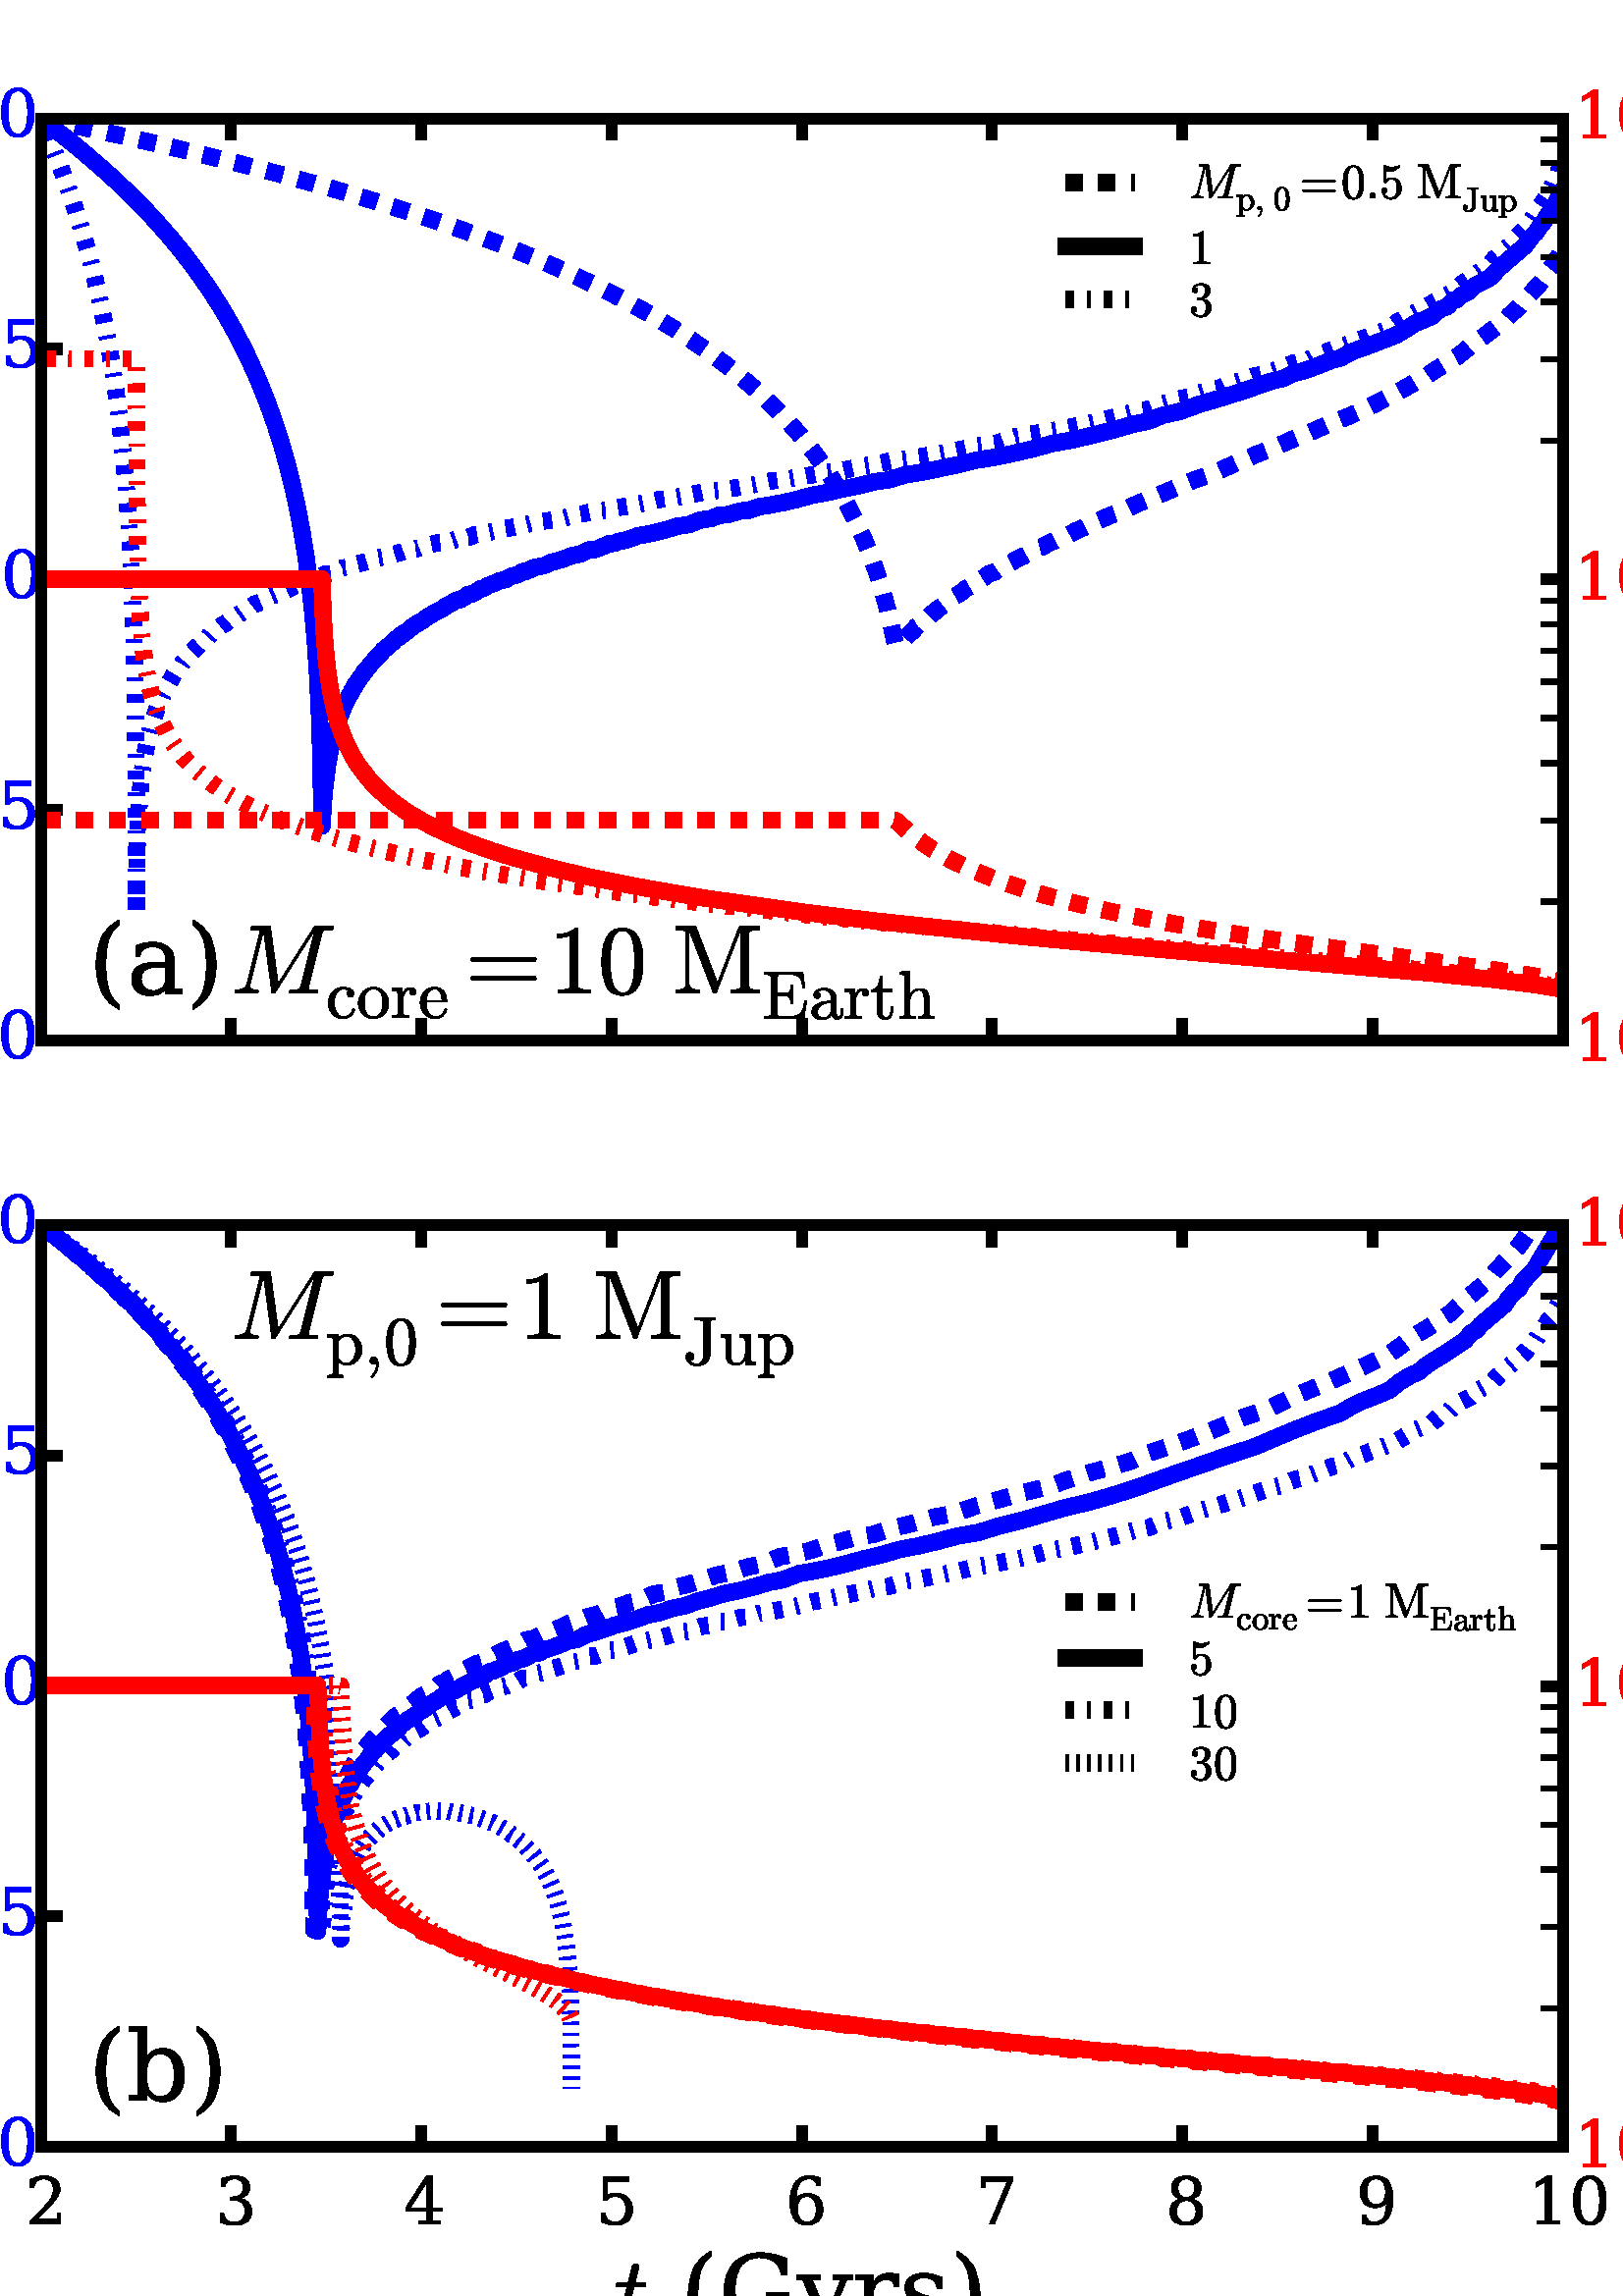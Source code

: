 %!PS-Adobe-3.0 EPSF-3.0
%%Orientation: portrait
%%BoundingBox: -72 -26 684 818
%%EndComments
%%BeginProlog
/mpldict 10 dict def
mpldict begin
/m { moveto } bind def
/l { lineto } bind def
/r { rlineto } bind def
/c { curveto } bind def
/cl { closepath } bind def
/box {
m
1 index 0 r
0 exch r
neg 0 r
cl
} bind def
/clipbox {
box
clip
newpath
} bind def
%!PS-Adobe-3.0 Resource-Font
%%Copyright: Copyright (C) 1994, Basil K. Malyshev. All Rights Reserved.012BaKoMa Fonts Collection, Level-B.
25 dict begin
/_d{bind def}bind def
/_m{moveto}_d
/_l{lineto}_d
/_cl{closepath eofill}_d
/_c{curveto}_d
/_sc{7 -1 roll{setcachedevice}{pop pop pop pop pop pop}ifelse}_d
/_e{exec}_d
/FontName /Cmr10 def
/PaintType 0 def
/FontMatrix[.001 0 0 .001 0 0]def
/FontBBox[-44 -250 1009 750]def
/FontType 3 def
/Encoding [ /M /t /zero /equal /o /J /h /u /one /E /three /a /five /c /p /e /r ] def
/FontInfo 10 dict dup begin
/FamilyName (cmr10) def
/FullName (cmr10) def
/Notice (Copyright (C) 1994, Basil K. Malyshev. All Rights Reserved.012BaKoMa Fonts Collection, Level-B. ) def
/Weight (Regular) def
/Version (1.1/12-Nov-94) def
/ItalicAngle 0.0 def
/isFixedPitch false def
/UnderlinePosition -133 def
/UnderlineThickness 20 def
end readonly def
/CharStrings 17 dict dup begin
/M{{916 0 35 0 881 683 _sc
35 0 _m
35 35 _l
103 35 138 54 138 94 _c
138 616 _l
138 637 103 648 35 648 _c
35 683 _l
224 683 _l
232 683 237 679 240 672 _c
458 106 _l
676 672 _l
678 679 684 683 692 683 _c
881 683 _l
881 648 _l
812 648 778 637 778 616 _c
778 67 _l
778 45 812 35 881 35 _c
881 0 _l
590 0 _l
590 35 _l
658 35 693 45 693 67 _c
693 649 _l
}_e{447 11 _l
443 3 438 0 430 0 _c
421 0 415 3 413 11 _c
170 641 _l
170 94 _l
170 54 204 35 273 35 _c
273 0 _l
35 0 _l
_cl}_e}_d
/t{{388 0 19 -10 332 615 _sc
102 120 _m
102 396 _l
19 396 _l
19 422 _l
62 422 94 442 115 483 _c
135 523 146 567 146 615 _c
175 615 _l
175 431 _l
316 431 _l
316 396 _l
175 396 _l
175 122 _l
175 94 179 70 189 49 _c
198 28 215 18 239 18 _c
261 18 278 29 288 51 _c
298 73 303 96 303 122 _c
303 181 _l
332 181 _l
332 120 _l
332 99 328 78 320 58 _c
}_e{312 38 301 21 286 9 _c
271 -3 253 -10 232 -10 _c
192 -10 160 1 137 25 _c
113 49 102 80 102 120 _c
_cl}_e}_d
/zero{{500 0 39 -21 460 666 _sc
250 -21 _m
168 -21 112 12 83 79 _c
53 146 39 226 39 319 _c
39 377 44 431 55 482 _c
65 533 86 576 118 612 _c
149 648 193 666 250 666 _c
294 666 330 655 358 634 _c
386 612 407 585 422 551 _c
436 517 446 480 452 441 _c
457 402 460 361 460 319 _c
460 261 454 208 444 158 _c
433 108 412 65 381 31 _c
350 -3 306 -21 250 -21 _c
250 4 _m
}_e{287 4 315 23 333 61 _c
351 99 362 141 366 187 _c
370 233 373 283 373 335 _c
373 385 370 431 366 473 _c
362 515 351 554 333 588 _c
315 622 287 640 250 640 _c
212 640 184 622 166 588 _c
148 554 136 515 132 473 _c
128 431 126 385 126 335 _c
126 297 126 262 128 230 _c
130 197 135 163 143 128 _c
151 93 163 64 181 40 _c
198 16 221 4 250 4 _c
_cl}_e}_d
/equal{{777 0 56 133 721 367 _sc
75 133 _m
69 133 65 135 61 139 _c
57 143 56 148 56 153 _c
56 158 57 163 61 167 _c
65 171 69 173 75 173 _c
703 173 _l
707 173 711 171 715 167 _c
719 163 721 158 721 153 _c
721 148 719 143 715 139 _c
711 135 707 133 703 133 _c
75 133 _l
75 327 _m
69 327 65 329 61 333 _c
57 337 56 341 56 347 _c
56 351 57 356 61 360 _c
}_e{65 364 69 367 75 367 _c
703 367 _l
707 367 711 364 715 360 _c
719 356 721 351 721 347 _c
721 341 719 337 715 333 _c
711 329 707 327 703 327 _c
75 327 _l
_cl}_e}_d
/o{{500 0 28 -10 471 448 _sc
250 -10 _m
210 -10 172 0 138 20 _c
104 40 77 67 57 101 _c
37 135 28 172 28 213 _c
28 243 33 273 44 301 _c
55 329 71 355 91 377 _c
111 399 135 417 162 429 _c
189 441 218 448 250 448 _c
291 448 328 437 362 415 _c
396 393 422 364 442 328 _c
461 292 471 253 471 213 _c
471 173 461 135 441 101 _c
421 67 395 40 361 20 _c
}_e{327 0 290 -10 250 -10 _c
250 18 _m
303 18 339 37 357 76 _c
375 114 384 164 384 224 _c
384 257 382 285 378 307 _c
374 329 367 349 355 367 _c
347 378 338 388 326 396 _c
314 404 302 411 290 415 _c
277 419 264 422 250 422 _c
229 422 209 417 191 408 _c
172 398 156 385 144 367 _c
131 348 123 327 120 305 _c
116 282 115 255 115 224 _c
115 186 118 153 125 123 _c
}_e{131 93 144 68 164 48 _c
184 28 212 18 250 18 _c
_cl}_e}_d
/J{{513 0 37 -21 465 683 _sc
91 56 _m
103 39 118 26 138 17 _c
157 8 177 4 199 4 _c
220 4 238 11 253 26 _c
268 40 279 59 287 81 _c
294 103 298 124 298 145 _c
298 616 _l
298 637 253 648 164 648 _c
164 683 _l
465 683 _l
465 648 _l
442 648 423 646 409 642 _c
395 638 388 630 388 616 _c
388 141 _l
388 109 378 80 360 56 _c
342 31 318 12 289 -1 _c
}_e{260 -14 230 -21 199 -21 _c
172 -21 146 -15 121 -5 _c
96 5 76 21 60 42 _c
44 62 37 86 37 114 _c
37 130 42 144 53 155 _c
64 166 78 172 95 172 _c
105 172 115 169 124 164 _c
133 159 140 152 145 143 _c
150 133 153 124 153 114 _c
153 97 147 83 136 72 _c
125 61 111 56 95 56 _c
91 56 _l
_cl}_e}_d
/h{{555 0 30 0 537 694 _sc
30 0 _m
30 35 _l
52 35 71 36 86 40 _c
100 44 108 53 108 67 _c
108 592 _l
108 610 105 623 100 631 _c
94 639 87 643 77 645 _c
67 647 51 648 30 648 _c
30 683 _l
178 694 _l
178 350 _l
192 378 211 400 236 417 _c
261 433 289 442 320 442 _c
366 442 400 430 424 408 _c
447 386 459 352 459 307 _c
459 67 _l
459 53 466 44 481 40 _c
}_e{495 36 514 35 537 35 _c
537 0 _l
308 0 _l
308 35 _l
330 35 349 36 364 40 _c
378 44 386 53 386 67 _c
386 304 _l
386 336 381 363 372 384 _c
362 405 343 416 314 416 _c
275 416 243 400 218 369 _c
193 338 181 303 181 264 _c
181 67 _l
181 53 188 44 203 40 _c
217 36 236 35 259 35 _c
259 0 _l
30 0 _l
_cl}_e}_d
/u{{555 0 30 -10 537 442 _sc
108 119 _m
108 340 _l
108 358 105 371 100 379 _c
94 387 87 391 77 393 _c
67 395 51 396 30 396 _c
30 431 _l
181 442 _l
181 119 _l
181 93 182 72 186 58 _c
190 44 198 33 210 26 _c
222 18 242 15 269 15 _c
305 15 333 30 354 60 _c
375 90 386 124 386 162 _c
386 340 _l
386 358 383 371 378 379 _c
372 387 365 391 355 393 _c
}_e{345 395 329 396 308 396 _c
308 431 _l
459 442 _l
459 91 _l
459 73 461 60 467 52 _c
472 44 480 40 490 38 _c
500 36 515 35 537 35 _c
537 0 _l
389 -10 _l
389 73 _l
377 48 359 28 337 13 _c
315 -2 290 -10 264 -10 _c
216 -10 178 0 150 20 _c
122 40 108 73 108 119 _c
_cl}_e}_d
/one{500 0 87 0 421 666 _sc
93 0 _m
93 35 _l
176 35 218 45 218 67 _c
218 592 _l
183 575 139 567 87 567 _c
87 602 _l
168 602 230 623 272 666 _c
286 666 _l
288 666 291 665 293 663 _c
295 661 296 659 296 657 _c
296 67 _l
296 45 337 35 421 35 _c
421 0 _l
93 0 _l
_cl}_d
/E{{680 0 31 0 652 683 _sc
31 0 _m
31 35 _l
99 35 134 45 134 67 _c
134 616 _l
134 637 99 648 31 648 _c
31 683 _l
596 683 _l
624 454 _l
595 454 _l
587 512 577 554 565 580 _c
552 606 531 623 503 633 _c
475 643 432 648 376 648 _c
278 648 _l
266 648 256 647 250 646 _c
243 645 237 642 233 638 _c
229 633 227 626 227 616 _c
227 372 _l
301 372 _l
}_e{335 372 360 374 377 380 _c
393 386 405 397 411 413 _c
417 429 421 455 421 489 _c
450 489 _l
450 220 _l
421 220 _l
421 254 417 279 411 295 _c
405 311 393 322 377 328 _c
360 334 335 337 301 337 _c
227 337 _l
227 67 _l
227 52 231 43 239 40 _c
247 36 260 35 278 35 _c
384 35 _l
430 35 467 38 496 46 _c
524 53 546 65 562 82 _c
578 99 590 121 599 149 _c
}_e{607 176 615 214 623 262 _c
652 262 _l
610 0 _l
31 0 _l
_cl}_e}_d
/three{{500 0 42 -21 457 666 _sc
95 77 _m
111 54 132 37 158 26 _c
184 15 213 10 243 10 _c
281 10 309 26 325 59 _c
341 92 350 130 350 172 _c
350 190 348 209 345 228 _c
341 247 335 265 327 281 _c
319 297 308 310 294 320 _c
280 330 262 335 242 335 _c
176 335 _l
170 335 167 338 167 344 _c
167 353 _l
167 358 170 361 176 361 _c
231 365 _l
254 365 273 373 289 391 _c
}_e{305 409 316 430 323 456 _c
330 481 334 505 334 528 _c
334 560 326 586 311 606 _c
296 626 273 637 243 637 _c
217 637 193 632 170 622 _c
147 612 129 598 115 579 _c
116 579 117 580 118 580 _c
119 580 120 580 122 580 _c
137 580 150 574 160 564 _c
170 554 175 541 175 527 _c
175 512 170 499 160 489 _c
150 479 137 474 122 474 _c
107 474 94 479 84 489 _c
}_e{74 499 69 512 69 527 _c
69 555 77 580 95 601 _c
112 622 134 638 161 649 _c
188 660 215 666 243 666 _c
263 666 284 663 307 657 _c
329 651 350 642 368 631 _c
386 619 401 605 413 588 _c
424 570 430 550 430 528 _c
430 500 423 474 411 450 _c
399 426 382 406 360 389 _c
338 371 314 358 288 350 _c
317 344 345 333 371 317 _c
397 301 417 280 433 255 _c
}_e{449 229 457 202 457 173 _c
457 136 446 103 426 73 _c
406 43 379 19 347 3 _c
314 -13 279 -21 243 -21 _c
211 -21 180 -15 149 -3 _c
117 8 92 25 72 49 _c
52 73 42 101 42 135 _c
42 151 47 165 58 176 _c
69 187 83 193 100 193 _c
110 193 120 190 129 185 _c
138 180 145 173 150 164 _c
155 154 158 145 158 135 _c
158 118 152 104 141 93 _c
}_e{129 82 116 77 100 77 _c
95 77 _l
_cl}_e}_d
/a{{500 0 40 -10 493 448 _sc
40 98 _m
40 138 55 170 87 195 _c
118 219 155 237 199 247 _c
243 257 284 263 324 263 _c
324 304 _l
324 323 319 342 311 360 _c
303 378 291 392 275 404 _c
259 416 241 422 222 422 _c
178 422 144 412 121 392 _c
133 392 144 387 152 377 _c
160 367 165 356 165 344 _c
165 330 160 319 151 310 _c
141 300 130 296 117 296 _c
103 296 92 300 83 310 _c
}_e{73 319 69 330 69 344 _c
69 379 85 405 117 422 _c
149 439 184 448 222 448 _c
249 448 276 442 304 431 _c
331 419 353 403 371 381 _c
388 359 397 334 397 306 _c
397 81 _l
397 68 399 56 405 45 _c
411 34 419 29 431 29 _c
442 29 450 34 456 45 _c
461 56 464 68 464 81 _c
464 145 _l
493 145 _l
493 81 _l
493 66 489 52 481 38 _c
473 24 463 14 450 6 _c
}_e{436 -1 422 -5 407 -5 _c
387 -5 370 2 356 17 _c
342 32 334 50 333 71 _c
320 45 302 25 278 11 _c
254 -3 228 -10 201 -10 _c
175 -10 150 -6 126 0 _c
101 7 80 19 64 35 _c
48 51 40 72 40 98 _c
121 98 _m
121 74 129 55 147 39 _c
164 23 184 15 208 15 _c
229 15 248 20 266 31 _c
284 41 298 56 308 75 _c
318 93 324 113 324 134 _c
324 238 _l
}_e{294 238 263 233 231 223 _c
199 213 173 197 152 176 _c
131 155 121 129 121 98 _c
_cl}_e}_d
/five{{500 0 50 -21 449 666 _sc
87 114 _m
93 94 104 76 118 60 _c
132 44 149 32 169 23 _c
188 14 208 10 229 10 _c
277 10 310 28 328 66 _c
346 103 356 148 356 202 _c
356 225 355 244 355 260 _c
354 276 352 291 348 306 _c
342 329 331 349 315 367 _c
299 385 281 394 259 394 _c
236 394 217 390 201 384 _c
185 377 171 369 161 360 _c
151 350 142 341 134 331 _c
}_e{126 321 122 315 120 315 _c
109 315 _l
107 315 104 316 102 318 _c
100 320 99 322 99 324 _c
99 658 _l
99 660 100 661 102 663 _c
104 665 106 666 109 666 _c
112 666 _l
156 644 204 634 255 634 _c
304 634 352 644 398 666 _c
401 666 _l
403 666 405 665 407 663 _c
409 661 410 660 410 658 _c
410 649 _l
410 645 409 644 408 644 _c
385 614 356 590 322 573 _c
}_e{288 556 252 548 216 548 _c
189 548 162 551 134 559 _c
134 370 _l
156 388 175 400 193 408 _c
210 416 232 420 260 420 _c
296 420 329 409 358 388 _c
387 366 409 339 425 305 _c
441 271 449 236 449 201 _c
449 161 439 124 419 90 _c
399 56 373 29 339 9 _c
305 -11 269 -21 229 -21 _c
196 -21 166 -12 138 4 _c
110 20 89 43 73 72 _c
57 100 50 131 50 163 _c
}_e{50 178 54 190 64 200 _c
74 209 86 214 101 214 _c
115 214 128 209 138 199 _c
148 189 153 177 153 163 _c
153 149 148 137 138 127 _c
128 117 115 112 101 112 _c
99 112 96 112 93 112 _c
90 112 88 113 87 114 _c
_cl}_e}_d
/c{{444 0 33 -10 415 448 _sc
249 -10 _m
208 -10 171 0 139 21 _c
106 41 80 69 61 104 _c
42 139 33 176 33 216 _c
33 255 42 293 61 329 _c
79 365 105 393 138 415 _c
171 437 208 448 249 448 _c
288 448 324 440 356 425 _c
388 409 404 384 404 350 _c
404 337 399 326 390 316 _c
380 306 369 302 356 302 _c
342 302 331 306 322 316 _c
312 326 308 337 308 350 _c
}_e{308 362 311 372 319 381 _c
327 389 336 395 347 397 _c
324 411 292 419 250 419 _c
218 419 192 408 173 387 _c
153 365 140 339 132 308 _c
124 277 120 246 120 216 _c
120 183 124 152 134 122 _c
144 92 159 67 181 47 _c
202 27 229 18 261 18 _c
293 18 320 27 342 47 _c
364 66 379 91 387 123 _c
387 127 389 129 395 129 _c
407 129 _l
409 129 410 128 412 126 _c
}_e{414 124 415 122 415 120 _c
415 117 _l
405 77 385 46 355 24 _c
325 1 289 -10 249 -10 _c
_cl}_e}_d
/p{{555 0 26 -193 522 442 _sc
26 -193 _m
26 -158 _l
48 -158 67 -156 82 -152 _c
96 -148 104 -139 104 -126 _c
104 355 _l
104 373 97 384 84 389 _c
71 393 52 396 26 396 _c
26 431 _l
174 442 _l
174 380 _l
192 400 213 415 237 426 _c
261 436 287 442 315 442 _c
354 442 389 431 421 410 _c
453 388 477 360 495 326 _c
513 291 522 254 522 216 _c
522 175 512 137 492 103 _c
}_e{472 68 446 40 412 20 _c
378 0 340 -10 300 -10 _c
251 -10 210 9 177 48 _c
177 -126 _l
177 -139 184 -148 199 -152 _c
213 -156 232 -158 255 -158 _c
255 -193 _l
26 -193 _l
177 97 _m
188 73 204 54 225 38 _c
246 22 269 15 294 15 _c
317 15 337 21 355 33 _c
373 45 388 62 400 83 _c
412 104 420 126 426 149 _c
432 172 435 194 435 216 _c
435 242 430 271 420 302 _c
}_e{410 333 396 359 376 381 _c
356 402 333 413 305 413 _c
278 413 253 406 231 392 _c
208 378 190 360 177 336 _c
177 97 _l
_cl}_e}_d
/e{{444 0 28 -10 415 448 _sc
249 -10 _m
208 -10 171 0 137 21 _c
103 42 76 70 57 106 _c
37 142 28 179 28 219 _c
28 258 36 295 54 330 _c
72 365 96 393 128 415 _c
160 437 195 448 235 448 _c
265 448 292 442 315 432 _c
337 422 356 408 371 390 _c
385 372 396 350 404 326 _c
411 301 415 274 415 244 _c
415 235 411 231 405 231 _c
115 231 _l
115 220 _l
}_e{115 164 126 117 148 77 _c
170 37 207 18 258 18 _c
278 18 297 22 315 31 _c
332 40 347 53 360 69 _c
372 85 381 103 386 122 _c
386 124 388 126 390 128 _c
392 130 394 131 396 131 _c
405 131 _l
411 131 415 126 415 118 _c
405 80 385 50 354 26 _c
322 2 287 -10 249 -10 _c
116 256 _m
344 256 _l
344 280 340 306 333 332 _c
326 358 314 379 298 396 _c
}_e{282 413 261 422 235 422 _c
197 422 167 404 147 369 _c
126 333 116 296 116 256 _c
_cl}_e}_d
/r{{391 0 26 0 364 442 _sc
26 0 _m
26 35 _l
48 35 67 36 82 40 _c
96 44 104 53 104 67 _c
104 340 _l
104 358 101 371 96 379 _c
90 387 83 391 73 393 _c
63 395 47 396 26 396 _c
26 431 _l
169 442 _l
169 344 _l
179 373 195 397 215 415 _c
235 433 259 442 287 442 _c
307 442 324 436 340 424 _c
356 412 364 397 364 378 _c
364 366 359 355 351 346 _c
}_e{342 337 331 333 319 333 _c
306 333 295 337 287 346 _c
278 354 274 365 274 378 _c
274 396 280 408 293 416 _c
287 416 _l
260 416 238 406 221 386 _c
203 366 191 342 184 314 _c
177 285 174 257 174 231 _c
174 67 _l
174 45 206 35 271 35 _c
271 0 _l
26 0 _l
_cl}_e}_d
end readonly def

/BuildGlyph
 {exch begin
 CharStrings exch
 2 copy known not{pop /.notdef}if
 true 3 1 roll get exec
 end}_d

/BuildChar {
 1 index /Encoding get exch get
 1 index /BuildGlyph get exec
}_d

FontName currentdict end definefont pop
%!PS-Adobe-3.0 Resource-Font
%%Copyright: Copyright (c) 2003 by Bitstream, Inc. All Rights Reserved.
25 dict begin
/_d{bind def}bind def
/_m{moveto}_d
/_l{lineto}_d
/_cl{closepath eofill}_d
/_c{curveto}_d
/_sc{7 -1 roll{setcachedevice}{pop pop pop pop pop pop}ifelse}_d
/_e{exec}_d
/FontName /BitstreamVeraSerif-Roman def
/PaintType 0 def
/FontMatrix[.001 0 0 .001 0 0]def
/FontBBox[-183 -236 1287 928]def
/FontType 3 def
/Encoding [ /space /parenleft /parenright /hyphen /period /zero /one /two /three /four /five /six /seven /eight /nine /G /a /b /d /r /s /y ] def
/FontInfo 10 dict dup begin
/FamilyName (Bitstream Vera Serif) def
/FullName (Bitstream Vera Serif) def
/Notice (Copyright (c) 2003 by Bitstream, Inc. All Rights Reserved. Bitstream Vera is a trademark of Bitstream, Inc.) def
/Weight (Roman) def
/Version (Release 1.10) def
/ItalicAngle 0.0 def
/isFixedPitch false def
/UnderlinePosition -213 def
/UnderlineThickness 133 def
end readonly def
/CharStrings 22 dict dup begin
/space{318 0 0 0 0 0 _sc
}_d
/parenleft{390 0 79 -155 319 760 _sc
319 -155 _m
239 -119 179 -63 139 13 _c
99 89 79 186 79 302 _c
79 418 99 514 139 591 _c
179 668 239 724 319 760 _c
319 712 _l
269 677 233 628 211 566 _c
189 503 178 415 178 302 _c
178 188 189 100 211 38 _c
233 -24 269 -72 319 -107 _c
319 -155 _l
_cl}_d
/parenright{390 0 71 -155 311 760 _sc
71 -155 _m
71 -107 _l
121 -72 157 -24 179 38 _c
201 100 212 188 212 302 _c
212 415 201 503 179 566 _c
157 628 121 677 71 712 _c
71 760 _l
150 724 210 668 250 591 _c
290 514 311 418 311 302 _c
311 186 290 89 250 13 _c
210 -63 150 -119 71 -155 _c
_cl}_d
/hyphen{338 0 44 230 294 306 _sc
44 306 _m
294 306 _l
294 230 _l
44 230 _l
44 306 _l
_cl}_d
/period{318 0 94 -13 224 116 _sc
94 51 _m
94 69 100 84 112 97 _c
124 109 140 116 159 116 _c
177 116 192 109 205 97 _c
217 84 224 69 224 51 _c
224 33 217 17 205 5 _c
192 -7 177 -13 159 -13 _c
140 -13 124 -7 112 5 _c
100 17 94 32 94 51 _c
_cl}_d
/zero{636 0 66 -13 570 742 _sc
318 34 _m
368 34 405 61 430 116 _c
454 170 467 253 467 364 _c
467 474 454 557 430 612 _c
405 666 368 694 318 694 _c
268 694 230 666 206 612 _c
181 557 169 474 169 364 _c
169 253 181 170 206 116 _c
230 61 268 34 318 34 _c
318 -13 _m
238 -13 176 20 132 86 _c
88 152 66 244 66 364 _c
66 483 88 576 132 642 _c
176 708 238 742 318 742 _c
397 742 459 708 503 642 _c
547 576 570 483 570 364 _c
570 244 547 152 503 86 _c
459 20 397 -13 318 -13 _c
_cl}_d
/one{636 0 122 0 494 742 _sc
142 0 _m
142 52 _l
269 52 _l
269 658 _l
122 563 _l
122 627 _l
300 742 _l
367 742 _l
367 52 _l
494 52 _l
494 0 _l
142 0 _l
_cl}_d
/two{{636 0 68 0 538 742 _sc
128 555 _m
73 555 _l
73 685 _l
107 703 142 717 178 727 _c
213 737 248 742 282 742 _c
358 742 418 723 462 687 _c
506 650 528 600 528 537 _c
528 465 478 380 378 281 _c
370 273 365 268 361 264 _c
177 80 _l
481 80 _l
481 170 _l
538 170 _l
538 0 _l
68 0 _l
68 53 _l
289 274 _l
337 322 372 367 393 408 _c
414 449 425 492 425 537 _c
}_e{425 586 412 624 386 652 _c
360 680 325 694 281 694 _c
234 694 198 682 173 659 _c
147 636 132 601 128 555 _c
_cl}_e}_d
/three{{636 0 76 -13 562 742 _sc
97 698 _m
135 712 171 723 206 731 _c
241 738 274 742 305 742 _c
376 742 432 726 472 696 _c
512 665 532 622 532 568 _c
532 524 518 487 490 458 _c
462 428 423 408 373 398 _c
433 389 479 367 512 332 _c
545 297 562 252 562 197 _c
562 129 539 77 493 41 _c
447 5 382 -13 296 -13 _c
258 -13 220 -9 184 -1 _c
148 6 112 18 76 35 _c
76 177 _l
}_e{131 177 _l
134 129 150 94 178 70 _c
206 46 246 34 298 34 _c
348 34 387 48 416 77 _c
444 106 459 146 459 196 _c
459 253 444 296 414 326 _c
384 355 341 370 284 370 _c
238 370 _l
238 420 _l
262 420 _l
319 420 362 431 390 455 _c
418 479 433 514 433 562 _c
433 604 421 637 398 660 _c
374 682 341 694 297 694 _c
253 694 218 683 194 662 _c
170 641 156 610 152 570 _c
}_e{97 570 _l
97 698 _l
_cl}_e}_d
/four{636 0 31 0 586 742 _sc
349 247 _m
349 635 _l
100 247 _l
349 247 _l
564 0 _m
232 0 _l
232 52 _l
349 52 _l
349 195 _l
31 195 _l
31 248 _l
350 742 _l
447 742 _l
447 247 _l
586 247 _l
586 195 _l
447 195 _l
447 52 _l
564 52 _l
564 0 _l
_cl}_d
/five{{636 0 85 -13 559 729 _sc
503 729 _m
503 649 _l
169 649 _l
169 440 _l
185 452 205 460 228 466 _c
250 472 276 475 304 475 _c
382 475 444 453 490 409 _c
536 365 559 306 559 231 _c
559 153 536 93 490 51 _c
444 8 379 -13 296 -13 _c
262 -13 228 -9 193 -1 _c
157 6 121 18 85 35 _c
85 177 _l
140 177 _l
143 130 158 94 184 70 _c
210 46 248 34 296 34 _c
}_e{347 34 386 51 414 85 _c
442 119 456 167 456 231 _c
456 294 442 342 415 376 _c
387 410 348 427 296 427 _c
266 427 240 421 218 411 _c
196 401 176 385 159 363 _c
117 363 _l
117 729 _l
503 729 _l
_cl}_e}_d
/six{{636 0 67 -13 573 742 _sc
327 34 _m
373 34 408 50 433 84 _c
457 118 470 166 470 230 _c
470 293 457 341 433 375 _c
408 409 373 426 327 426 _c
280 426 244 409 220 377 _c
196 344 184 297 184 236 _c
184 171 196 121 221 86 _c
245 51 281 34 327 34 _c
168 401 _m
190 425 215 444 243 456 _c
271 468 302 474 338 474 _c
410 474 468 452 510 408 _c
552 364 573 305 573 230 _c
}_e{573 156 550 97 505 53 _c
459 9 399 -13 323 -13 _c
241 -13 177 17 133 78 _c
89 139 67 227 67 341 _c
67 468 93 567 145 637 _c
197 707 271 742 367 742 _c
393 742 420 739 448 735 _c
476 730 505 723 535 713 _c
535 593 _l
480 593 _l
476 625 463 650 442 668 _c
421 685 393 694 357 694 _c
293 694 246 670 215 622 _c
184 574 168 500 168 401 _c
_cl}_e}_d
/seven{636 0 84 0 564 729 _sc
564 679 _m
279 0 _l
206 0 _l
478 649 _l
141 649 _l
141 559 _l
84 559 _l
84 729 _l
564 729 _l
564 679 _l
_cl}_d
/eight{{636 0 67 -13 569 742 _sc
466 199 _m
466 251 453 291 427 320 _c
401 349 364 364 318 364 _c
271 364 235 349 209 320 _c
183 291 170 251 170 199 _c
170 147 183 106 209 77 _c
235 48 271 34 318 34 _c
364 34 401 48 427 77 _c
453 106 466 147 466 199 _c
446 553 _m
446 597 434 632 412 657 _c
389 681 358 694 318 694 _c
278 694 246 681 224 657 _c
201 632 190 597 190 553 _c
}_e{190 508 201 473 224 449 _c
246 424 278 412 318 412 _c
358 412 389 424 412 449 _c
434 473 446 508 446 553 _c
393 388 _m
448 380 491 360 522 327 _c
553 293 569 251 569 199 _c
569 131 547 78 504 42 _c
460 5 398 -13 318 -13 _c
237 -13 175 5 132 42 _c
88 78 67 131 67 199 _c
67 251 82 293 113 327 _c
144 360 187 380 243 388 _c
193 396 156 415 130 444 _c
}_e{104 472 91 509 91 553 _c
91 611 111 657 151 691 _c
191 725 247 742 318 742 _c
388 742 444 725 484 691 _c
524 657 545 611 545 553 _c
545 509 531 472 505 444 _c
479 415 441 396 393 388 _c
_cl}_e}_d
/nine{{636 0 63 -13 569 742 _sc
468 327 _m
446 302 420 284 392 272 _c
364 260 332 254 297 254 _c
224 254 167 275 125 319 _c
83 363 63 422 63 498 _c
63 572 85 631 131 675 _c
176 719 237 742 313 742 _c
395 742 459 711 503 650 _c
547 588 569 501 569 387 _c
569 259 542 161 490 91 _c
438 21 364 -13 269 -13 _c
243 -13 216 -10 188 -6 _c
160 -2 131 5 101 15 _c
101 136 _l
}_e{156 136 _l
160 103 172 78 194 60 _c
215 42 243 34 279 34 _c
342 34 389 57 420 105 _c
450 153 466 227 468 327 _c
309 694 _m
263 694 227 677 203 643 _c
178 609 166 561 166 498 _c
166 434 178 386 203 352 _c
227 318 263 302 309 302 _c
355 302 390 318 415 351 _c
439 383 452 430 452 492 _c
452 556 439 606 415 641 _c
390 676 355 694 309 694 _c
_cl}_e}_d
/G{{799 0 56 -13 720 742 _sc
640 511 _m
628 572 605 617 569 646 _c
533 675 482 690 418 690 _c
334 690 271 663 230 609 _c
188 555 168 473 168 364 _c
168 256 189 175 232 120 _c
274 65 337 38 420 38 _c
456 38 491 42 525 51 _c
559 60 591 74 621 93 _c
621 281 _l
484 281 _l
484 333 _l
720 333 _l
720 61 _l
676 35 630 17 580 5 _c
530 -7 476 -13 420 -13 _c
}_e{310 -13 221 21 155 89 _c
89 157 56 249 56 364 _c
56 479 89 571 155 639 _c
221 707 311 742 424 742 _c
465 742 508 737 553 727 _c
597 717 645 703 695 684 _c
695 511 _l
640 511 _l
_cl}_e}_d
/a{{596 0 50 -13 568 533 _sc
398 163 _m
398 273 _l
282 273 _l
237 273 204 263 182 244 _c
160 224 150 195 150 156 _c
150 120 161 91 183 70 _c
205 48 235 38 273 38 _c
310 38 340 49 363 72 _c
386 95 398 125 398 163 _c
488 324 _m
488 52 _l
568 52 _l
568 0 _l
398 0 _l
398 56 _l
378 32 355 14 329 3 _c
303 -7 272 -13 238 -13 _c
180 -13 134 2 100 32 _c
}_e{66 62 50 104 50 156 _c
50 209 69 250 108 280 _c
146 310 201 325 272 325 _c
398 325 _l
398 361 _l
398 400 386 430 362 452 _c
338 474 304 485 261 485 _c
225 485 197 476 176 460 _c
154 444 141 420 136 388 _c
90 388 _l
90 493 _l
121 506 151 516 181 523 _c
210 529 239 533 267 533 _c
339 533 393 515 431 479 _c
469 443 488 392 488 324 _c
_cl}_e}_d
/b{{640 0 29 -13 590 760 _sc
115 52 _m
115 708 _l
29 708 _l
29 760 _l
205 760 _l
205 438 _l
222 470 244 494 272 510 _c
299 525 333 533 373 533 _c
437 533 489 507 529 457 _c
569 407 590 341 590 260 _c
590 178 569 112 529 62 _c
489 12 437 -13 373 -13 _c
333 -13 299 -5 272 9 _c
244 24 222 48 205 81 _c
205 0 _l
29 0 _l
29 52 _l
115 52 _l
205 234 _m
}_e{205 171 217 123 241 91 _c
265 58 299 42 345 42 _c
391 42 425 60 449 97 _c
473 133 485 188 485 260 _c
485 332 473 386 449 422 _c
425 458 391 477 345 477 _c
299 477 265 460 241 427 _c
217 394 205 347 205 285 _c
205 234 _l
_cl}_e}_d
/d{{640 0 50 -13 611 760 _sc
525 52 _m
611 52 _l
611 0 _l
435 0 _l
435 81 _l
417 48 395 24 368 9 _c
340 -5 307 -13 267 -13 _c
203 -13 150 12 110 62 _c
70 112 50 178 50 260 _c
50 341 70 407 110 457 _c
150 507 203 533 267 533 _c
307 533 340 525 368 510 _c
395 494 417 470 435 438 _c
435 708 _l
350 708 _l
350 760 _l
525 760 _l
525 52 _l
435 234 _m
435 285 _l
}_e{435 347 423 394 399 427 _c
375 460 340 477 295 477 _c
249 477 214 458 190 422 _c
166 386 155 332 155 260 _c
155 188 166 133 190 97 _c
214 60 249 42 295 42 _c
340 42 375 58 399 91 _c
423 123 435 171 435 234 _c
_cl}_e}_d
/r{478 0 36 0 478 533 _sc
478 520 _m
478 390 _l
426 390 _l
424 416 417 435 405 448 _c
392 460 373 467 349 467 _c
305 467 271 451 247 421 _c
223 390 212 346 212 289 _c
212 52 _l
316 52 _l
316 0 _l
41 0 _l
41 52 _l
122 52 _l
122 468 _l
36 468 _l
36 519 _l
212 519 _l
212 427 _l
229 463 251 489 279 507 _c
307 524 341 533 381 533 _c
395 533 411 531 427 529 _c
443 527 460 524 478 520 _c
_cl}_d
/s{{513 0 56 -13 462 533 _sc
56 29 _m
56 150 _l
108 150 _l
109 111 121 82 144 63 _c
167 43 201 34 246 34 _c
286 34 317 41 338 57 _c
359 72 370 94 370 123 _c
370 145 362 164 347 178 _c
331 192 299 207 249 223 _c
184 245 _l
139 259 107 277 87 299 _c
67 320 57 347 57 381 _c
57 428 74 465 109 492 _c
144 519 192 533 254 533 _c
281 533 310 529 340 522 _c
}_e{370 515 402 505 434 491 _c
434 378 _l
382 378 _l
380 411 369 437 347 456 _c
325 475 295 485 257 485 _c
219 485 190 478 171 465 _c
151 451 142 431 142 405 _c
142 383 149 365 164 352 _c
178 339 208 326 252 312 _c
323 290 _l
372 274 407 255 429 232 _c
451 209 462 180 462 144 _c
462 94 443 56 405 28 _c
367 0 316 -13 250 -13 _c
216 -13 184 -9 152 -3 _c
}_e{120 3 88 14 56 29 _c
_cl}_e}_d
/y{{565 0 -2 -221 562 519 _sc
216 -94 _m
250 -8 _l
56 467 _l
-2 467 _l
-2 519 _l
236 519 _l
236 467 _l
153 467 _l
299 110 _l
445 467 _l
367 467 _l
367 519 _l
562 519 _l
562 467 _l
504 467 _l
266 -116 _l
250 -156 232 -184 212 -199 _c
192 -213 164 -221 128 -221 _c
112 -221 97 -219 81 -217 _c
65 -214 48 -210 32 -206 _c
32 -107 _l
78 -107 _l
80 -129 85 -144 95 -154 _c
}_e{104 -164 118 -169 138 -169 _c
156 -169 170 -164 181 -154 _c
192 -144 204 -124 216 -94 _c
_cl}_e}_d
end readonly def

/BuildGlyph
 {exch begin
 CharStrings exch
 2 copy known not{pop /.notdef}if
 true 3 1 roll get exec
 end}_d

/BuildChar {
 1 index /Encoding get exch get
 1 index /BuildGlyph get exec
}_d

FontName currentdict end definefont pop
%!PS-Adobe-3.0 Resource-Font
%%Copyright: Copyright (C) 1994, Basil K. Malyshev. All Rights Reserved.012BaKoMa Fonts Collection, Level-B.
25 dict begin
/_d{bind def}bind def
/_m{moveto}_d
/_l{lineto}_d
/_cl{closepath eofill}_d
/_c{curveto}_d
/_sc{7 -1 roll{setcachedevice}{pop pop pop pop pop pop}ifelse}_d
/_e{exec}_d
/FontName /Cmmi10 def
/PaintType 0 def
/FontMatrix[.001 0 0 .001 0 0]def
/FontBBox[-34 -250 1048 750]def
/FontType 3 def
/Encoding [ /comma /M /t /period /P ] def
/FontInfo 10 dict dup begin
/FamilyName (cmmi10) def
/FullName (cmmi10) def
/Notice (Copyright (C) 1994, Basil K. Malyshev. All Rights Reserved.012BaKoMa Fonts Collection, Level-B. ) def
/Weight (Regular) def
/Version (1.1/12-Nov-94) def
/ItalicAngle 0.0 def
/isFixedPitch false def
/UnderlinePosition -133 def
/UnderlineThickness 20 def
end readonly def
/CharStrings 5 dict dup begin
/comma{277 0 84 -193 205 110 _sc
99 -179 _m
99 -176 100 -173 103 -171 _c
127 -147 145 -120 159 -90 _c
172 -60 179 -28 179 4 _c
179 16 _l
168 5 155 0 139 0 _c
123 0 110 5 100 16 _c
89 26 84 39 84 55 _c
84 71 89 84 100 94 _c
110 104 123 110 139 110 _c
163 110 180 99 190 77 _c
200 55 205 30 205 4 _c
205 -32 197 -67 183 -101 _c
168 -134 147 -164 120 -191 _c
117 -192 115 -193 114 -193 _c
110 -193 107 -191 104 -188 _c
100 -185 99 -182 99 -179 _c
_cl}_d
/M{{970 0 41 0 1046 683 _sc
51 0 _m
44 0 41 4 41 13 _c
41 15 42 17 43 21 _c
43 25 44 28 46 31 _c
48 33 50 35 54 35 _c
117 35 154 55 165 96 _c
295 618 _l
296 624 297 629 297 632 _c
297 639 293 643 285 644 _c
272 646 248 648 213 648 _c
206 648 203 652 203 661 _c
203 663 204 666 205 670 _c
206 674 207 677 209 679 _c
211 681 213 683 216 683 _c
}_e{392 683 _l
399 683 403 679 405 672 _c
483 99 _l
847 672 _l
851 679 858 683 866 683 _c
1036 683 _l
1042 683 1046 678 1046 670 _c
1045 668 1044 665 1043 661 _c
1042 657 1041 653 1039 651 _c
1037 649 1035 648 1033 648 _c
992 648 964 645 948 641 _c
939 638 933 629 929 614 _c
792 65 _l
790 58 790 53 790 51 _c
790 48 790 46 791 44 _c
791 42 792 41 794 41 _c
}_e{796 40 798 39 802 39 _c
814 36 838 35 874 35 _c
880 35 884 30 884 22 _c
881 12 879 6 878 4 _c
876 1 873 0 867 0 _c
606 0 _l
599 0 596 4 596 13 _c
596 15 597 18 598 22 _c
599 26 600 29 602 31 _c
604 33 606 35 609 35 _c
649 35 678 37 694 42 _c
702 44 709 53 713 69 _c
857 648 _l
453 11 _l
449 3 442 0 433 0 _c
}_e{424 0 419 3 419 11 _c
334 640 _l
197 92 _l
196 90 195 87 195 85 _c
195 83 194 80 194 77 _c
194 59 201 48 216 43 _c
231 37 250 35 272 35 _c
278 35 282 30 282 22 _c
280 13 278 7 276 4 _c
274 1 271 0 265 0 _c
51 0 _l
_cl}_e}_d
/t{{361 0 22 -10 330 626 _sc
62 81 _m
62 91 63 100 65 109 _c
137 396 _l
32 396 _l
25 396 22 400 22 409 _c
24 423 29 431 35 431 _c
146 431 _l
186 594 _l
188 602 193 610 201 616 _c
209 622 218 626 228 626 _c
236 626 243 623 249 618 _c
255 613 258 606 258 598 _c
258 596 257 594 257 593 _c
257 592 257 591 257 590 _c
217 431 _l
320 431 _l
326 431 330 426 330 418 _c
}_e{330 416 329 414 328 410 _c
327 406 326 402 324 400 _c
322 397 320 396 317 396 _c
208 396 _l
136 107 _l
131 88 129 72 129 58 _c
129 29 138 15 158 15 _c
187 15 213 28 236 56 _c
258 84 276 114 288 147 _c
290 151 293 153 296 153 _c
308 153 _l
310 153 312 152 314 150 _c
316 148 317 146 317 144 _c
317 142 316 141 316 141 _c
301 101 280 65 252 35 _c
}_e{224 5 192 -10 156 -10 _c
129 -10 107 -1 89 15 _c
71 32 62 54 62 81 _c
_cl}_e}_d
/period{277 0 84 0 194 110 _sc
84 55 _m
84 70 89 83 100 94 _c
111 104 124 110 139 110 _c
148 110 157 107 166 102 _c
174 97 181 90 186 82 _c
191 73 194 64 194 55 _c
194 40 188 27 178 16 _c
167 5 154 0 139 0 _c
124 0 111 5 100 16 _c
89 27 84 40 84 55 _c
_cl}_d
/P{{642 0 39 0 752 683 _sc
49 0 _m
42 0 39 4 39 13 _c
39 15 40 18 41 22 _c
41 26 43 29 45 31 _c
47 33 49 35 52 35 _c
92 35 121 37 137 42 _c
145 44 152 53 156 69 _c
293 618 _l
294 624 295 629 295 632 _c
295 639 291 643 283 644 _c
270 646 246 648 211 648 _c
204 648 201 652 201 661 _c
201 663 202 666 203 670 _c
204 674 205 677 207 679 _c
}_e{209 681 211 683 214 683 _c
559 683 _l
590 683 620 677 650 666 _c
680 654 704 637 723 614 _c
742 591 752 563 752 531 _c
752 488 737 450 707 417 _c
677 384 640 358 596 340 _c
551 321 508 312 467 312 _c
304 312 _l
243 65 _l
241 58 241 53 241 51 _c
241 48 241 46 242 44 _c
243 42 244 41 246 41 _c
247 40 249 39 253 39 _c
265 36 289 35 325 35 _c
}_e{331 35 335 30 335 22 _c
333 12 331 6 330 4 _c
328 1 324 0 318 0 _c
49 0 _l
309 342 _m
449 342 _l
513 342 563 359 597 394 _c
614 411 628 436 639 469 _c
650 501 656 531 656 557 _c
656 589 643 613 618 627 _c
593 641 562 648 525 648 _c
429 648 _l
411 648 399 646 393 643 _c
387 640 381 630 377 614 _c
309 342 _l
_cl}_e}_d
end readonly def

/BuildGlyph
 {exch begin
 CharStrings exch
 2 copy known not{pop /.notdef}if
 true 3 1 roll get exec
 end}_d

/BuildChar {
 1 index /Encoding get exch get
 1 index /BuildGlyph get exec
}_d

FontName currentdict end definefont pop
end
%%EndProlog
mpldict begin
-72.192 -26.817 translate
756.384 845.634 0 0 clipbox
gsave
4.441e-16 0 m
756.384 0 l
756.384 845.634 l
4.441e-16 845.634 l
cl
1.000 setgray
fill
grestore
gsave
87.184 487.253 m
645.184 487.253 l
645.184 825.434 l
87.184 825.434 l
cl
1.000 setgray
fill
grestore
6.000 setlinewidth
1 setlinejoin
0 setlinecap
[6 6] 0 setdash
0.000 0.000 1.000 setrgbcolor
gsave
558 338.2 87.18 487.3 clipbox
88.173 825.225 m
98.403 823.063 l
115.983 819.25 l
137.38 814.351 l
159.727 808.889 l
174.355 805.096 l
191.907 800.29 l
210.117 794.939 l
227.053 789.549 l
242.61 784.181 l
256.802 778.871 l
269.702 773.639 l
281.408 768.496 l
292.027 763.449 l
301.663 758.499 l
310.412 753.647 l
318.363 748.891 l
325.597 744.23 l
332.185 739.662 l
338.192 735.184 l
343.675 730.794 l
348.684 726.491 l
353.266 722.272 l
357.459 718.133 l
361.301 714.075 l
364.824 710.093 l
368.057 706.188 l
371.026 702.356 l
373.754 698.596 l
376.263 694.907 l
378.572 691.286 l
382.656 684.244 l
386.125 677.464 l
389.084 670.942 l
391.613 664.638 l
393.772 658.553 l
395.617 652.68 l
397.587 645.459 l
399.198 638.47 l
400.539 632.558 l
400.638 632.486 l
400.887 632.119 l
401.042 631.995 l
401.722 632.188 l
405.574 636.393 l
406.445 637.093 l
407.355 638.016 l
408.299 639.198 l
409.138 639.706 l
410.896 641.175 l
411.849 642.222 l
412.837 642.729 l
413.92 643.84 l
414.864 644.396 l
415.765 645.302 l
416.722 645.918 l
417.849 646.797 l
419.088 647.963 l
420.408 648.808 l
421.795 649.918 l
423.24 650.678 l
424.74 651.679 l
426.291 652.949 l
427.897 653.877 l
429.56 655.08 l
431.282 655.941 l
433.063 657.064 l
434.906 658.479 l
436.672 658.949 l
438.074 659.94 l
439.757 660.682 l
441.67 661.964 l
443.39 662.818 l
445.369 664.003 l
447.524 664.939 l
449.81 666.172 l
452.203 667.724 l
454.439 668.322 l
456.417 669.529 l
458.741 670.499 l
461.298 671.803 l
464.026 672.701 l
466.876 674.266 l
469.464 675.373 l
472.327 676.857 l
475.393 678.035 l
478.602 679.562 l
481.95 680.736 l
485.405 682.247 l
488.169 683.658 l
492.229 685.348 l
493.891 686.148 l
496.938 687.242 l
501.192 689.041 l
505.235 690.842 l
509.108 692.423 l
510.364 692.985 l
514.03 694.218 l
518.688 696.028 l
523.095 698.008 l
526.244 699.45 l
530.248 701.109 l
533.109 702.322 l
538.494 704.383 l
543.47 706.545 l
546.579 707.936 l
552.182 710.15 l
556.304 711.945 l
559.002 713.231 l
562.24 714.396 l
566.125 715.983 l
570.787 718.026 l
576.382 720.723 l
588.547 727.194 l
591.922 729.222 l
595.099 730.806 l
598.117 732.946 l
601.001 734.716 l
603.772 736.577 l
606.428 738.021 l
608.974 740.02 l
611.415 742.094 l
616.001 745.366 l
624.005 751.446 l
625.784 753.308 l
629.108 756.255 l
630.654 758.249 l
634.848 762.752 l
637.308 765.421 l
639.523 769.021 l
641.51 771.494 l
644.116 775.636 l
644.892 777.51 l
644.892 777.51 l
stroke
grestore
2 setlinecap
[] 0 setdash
gsave
558 338.2 87.18 487.3 clipbox
87.88 824.902 m
90.68 822.728 l
98.319 816.717 l
103.372 812.548 l
110.649 806.233 l
115.412 801.876 l
120.82 796.681 l
125.938 791.457 l
130.729 786.258 l
135.185 781.113 l
139.316 776.037 l
143.137 771.04 l
146.669 766.126 l
149.933 761.296 l
152.948 756.55 l
155.733 751.887 l
158.307 747.307 l
160.686 742.808 l
162.885 738.389 l
166.799 729.783 l
170.148 721.479 l
173.015 713.465 l
175.472 705.729 l
177.578 698.262 l
179.384 691.053 l
180.935 684.093 l
182.859 674.101 l
184.39 664.619 l
185.61 655.622 l
186.86 644.334 l
187.784 633.806 l
188.608 621.635 l
189.263 608.359 l
189.782 592.677 l
190.132 574.713 l
190.24 565.904 l
190.321 567.532 l
191.056 578.261 l
192.204 587.726 l
193.064 592.647 l
193.606 595.366 l
193.895 596.348 l
194.564 599.037 l
194.94 600.46 l
195.326 601.669 l
196.452 605.259 l
197.247 607.113 l
198.78 610.912 l
199.121 611.382 l
200.221 613.747 l
200.615 614.18 l
201.322 615.731 l
202.146 617.003 l
202.601 617.962 l
203.061 618.376 l
203.508 619.333 l
203.907 619.612 l
204.241 620.265 l
205.093 621.369 l
205.623 622.271 l
206.193 622.889 l
206.795 623.711 l
207.422 624.22 l
208.075 625.254 l
210.646 628.142 l
211.321 628.729 l
212.068 629.534 l
212.865 630.59 l
213.637 631.004 l
214.479 631.877 l
215.366 632.528 l
216.293 633.39 l
217.256 634.501 l
218.179 634.903 l
219.159 636.015 l
220.064 636.282 l
220.793 637.017 l
221.667 637.495 l
222.715 638.496 l
223.688 639.119 l
224.801 639.99 l
226.008 640.582 l
227.285 641.381 l
228.616 642.42 l
229.998 643.155 l
231.431 644.121 l
232.914 644.781 l
234.448 645.657 l
236.031 646.782 l
237.667 647.619 l
239.361 648.709 l
241.115 649.005 l
242.438 649.787 l
244.027 650.899 l
245.534 651.109 l
246.862 651.883 l
248.457 652.971 l
249.912 653.267 l
251.252 654.16 l
253.88 655.142 l
255.6 655.945 l
257.664 656.329 l
259.828 657.625 l
262.045 658.095 l
263.855 659.241 l
265.209 659.309 l
268.049 660.696 l
272.027 661.54 l
273.904 662.491 l
277.24 663.386 l
279.423 664.113 l
282.042 665.143 l
284.941 665.635 l
288.025 667.198 l
290.671 667.375 l
292.809 668.231 l
295.374 669.421 l
297.519 669.602 l
299.289 670.345 l
301.178 670.628 l
303.445 671.36 l
306.166 672.378 l
309.43 672.929 l
313.24 673.75 l
316.737 674.669 l
320.589 675.88 l
324.683 676.442 l
328.954 678.147 l
332.838 678.663 l
336.093 679.954 l
338.622 679.998 l
343.68 681.471 l
346.946 681.754 l
350.582 683.019 l
354.915 683.685 l
359.711 684.615 l
364.609 685.746 l
369.824 687.176 l
375.275 688.178 l
380.898 689.485 l
386.705 690.645 l
392.647 692.137 l
398.072 692.872 l
403.974 694.671 l
410.129 695.684 l
423.225 698.354 l
430.033 700.061 l
436.468 701.101 l
443.313 702.481 l
450.486 704.144 l
457.899 706.151 l
465.054 707.46 l
472.719 709.199 l
480.646 711.234 l
487.835 713.312 l
493.586 714.491 l
498.187 716.477 l
504.813 717.956 l
511.954 720.61 l
520.111 722.971 l
528.406 725.599 l
534.996 727.899 l
538.501 729.077 l
542.639 730.085 l
545.766 731.624 l
548.011 732.336 l
550.326 732.841 l
555.897 734.938 l
560.632 736.836 l
563.731 737.587 l
567.45 739.711 l
575.106 742.47 l
583.848 745.837 l
587.554 748.027 l
590.988 750.217 l
597.188 752.827 l
600.102 755.425 l
602.794 756.348 l
604.952 758.701 l
606.579 759.103 l
607.802 760.493 l
610.972 762.108 l
612.477 763.826 l
618.828 767.184 l
621.041 769.681 l
623.063 771.62 l
628.369 776.17 l
631.432 778.821 l
634.197 782.596 l
635.477 783.66 l
636.69 785.668 l
637.733 786.743 l
639.741 790.101 l
640.709 791.092 l
641.557 792.842 l
642.274 793.761 l
642.95 795.141 l
645.555 799.453 l
645.555 799.453 l
stroke
grestore
0 setlinecap
[3 5 1 5] 0 setdash
gsave
558 338.2 87.18 487.3 clipbox
89.388 820.348 m
93.973 808.762 l
97.076 800.207 l
99.107 794.222 l
101.545 786.569 l
104.47 776.594 l
106.521 768.727 l
109.244 756.828 l
111.205 746.944 l
112.794 737.871 l
114.133 729.254 l
115.785 716.952 l
117.099 705.298 l
118.145 694.241 l
119.219 680.369 l
120.012 667.429 l
120.721 652.468 l
121.284 636.148 l
121.731 616.869 l
122.053 592.53 l
122.227 560.413 l
122.267 533.478 l
122.368 548.933 l
122.568 559.267 l
122.877 567.593 l
123.337 575.604 l
124.287 585.479 l
125.118 591.141 l
126.515 598.274 l
127.521 602.187 l
129.565 608.443 l
130.141 609.857 l
131.954 614.244 l
132.697 615.574 l
133.099 616.561 l
136.413 622.233 l
136.96 622.552 l
137.396 623.356 l
138.476 624.716 l
139.08 625.747 l
139.715 626.456 l
140.379 627.386 l
141.07 627.984 l
141.788 628.777 l
142.532 629.803 l
143.301 630.503 l
144.1 631.422 l
144.928 632.016 l
145.786 633.047 l
146.672 633.855 l
147.591 634.905 l
148.544 635.29 l
149.394 636.243 l
150.338 636.964 l
151.352 637.926 l
152.42 638.602 l
153.535 639.498 l
154.693 640.094 l
155.892 641.132 l
157.13 641.969 l
158.411 643.056 l
159.739 643.513 l
161.116 644.449 l
162.534 645.146 l
163.998 646.066 l
165.51 647.246 l
166.937 647.694 l
168.486 648.328 l
169.999 649.108 l
171.633 650.146 l
173.355 650.868 l
175.154 651.826 l
177.021 652.451 l
178.952 653.288 l
180.945 654.37 l
183 654.839 l
184.972 655.758 l
186.928 656.353 l
189.054 657.174 l
191.299 658.249 l
193.64 658.515 l
195.68 659.403 l
197.965 660.612 l
199.847 660.804 l
202.082 661.796 l
204.567 662.36 l
207.229 663.14 l
210.016 664.159 l
212.908 664.655 l
215.895 665.344 l
218.965 666.243 l
222.115 667.392 l
225.18 667.696 l
227.613 668.64 l
232.539 669.724 l
235.748 669.919 l
238.364 670.714 l
241.49 671.85 l
244.142 671.881 l
246.494 672.784 l
250.659 673.494 l
253.386 674.07 l
256.658 674.885 l
260.584 675.518 l
264.723 676.387 l
269.005 677.496 l
273.414 677.951 l
277.937 678.596 l
282.302 679.838 l
285.821 680.422 l
289.996 681.274 l
294.594 681.645 l
298.83 682.732 l
303.519 683.438 l
308.516 684.402 l
313.742 685.622 l
319.15 686.33 l
324.7 687.282 l
330.398 688.467 l
336.233 689.112 l
342.179 689.989 l
348.257 691.074 l
354.457 692.401 l
360.79 693.173 l
367.228 694.202 l
373.809 695.456 l
380.526 696.133 l
387.007 697.645 l
393.743 698.749 l
400.7 700.187 l
407.893 701.081 l
415.217 702.259 l
422.718 703.655 l
430.366 705.301 l
437.848 706.302 l
444.536 708.671 l
460.083 711.289 l
466.193 712.512 l
473.524 714.126 l
481.721 716.132 l
488.279 717.91 l
493.525 718.835 l
497.722 720.536 l
503.766 722.37 l
509.08 723.45 l
511.613 724.635 l
513.94 725.38 l
519.391 726.421 l
521.47 727.441 l
528.341 729.666 l
531.997 730.938 l
535.468 731.612 l
542.664 734.234 l
546.478 735.694 l
552.066 736.983 l
554.225 738.221 l
576.942 746.539 l
581.239 748.202 l
585.001 751.048 l
591.638 754.46 l
605.432 762.108 l
607.846 764.45 l
612.363 767.539 l
618.447 771.821 l
620.3 774.123 l
625.362 778.47 l
626.894 779.805 l
628.349 782.046 l
632.299 786.145 l
634.613 789.729 l
635.678 790.798 l
636.685 792.962 l
639.219 796.525 l
642.868 804.072 l
643.493 805.321 l
644.084 807.477 l
645.683 811.558 l
645.683 811.558 l
stroke
grestore
4.000 setlinewidth
0 setlinejoin
2 setlinecap
[] 0 setdash
0.000 setgray
gsave
87.184 825.434 m
645.184 825.434 l
stroke
grestore
gsave
645.184 487.253 m
645.184 825.434 l
stroke
grestore
gsave
87.184 487.253 m
645.184 487.253 l
stroke
grestore
gsave
87.184 487.253 m
87.184 825.434 l
stroke
grestore
1 setlinejoin
0 setlinecap
gsave
/o {
gsave
newpath
translate
4.0 setlinewidth
1 setlinejoin
0 setlinecap
0 0 m
0 8 l
gsave
0.000 setgray
fill
grestore
stroke
grestore
} bind def
87.184 487.253 o
grestore
gsave
/o {
gsave
newpath
translate
4.0 setlinewidth
1 setlinejoin
0 setlinecap
0 0 m
0 -8 l
gsave
0.000 setgray
fill
grestore
stroke
grestore
} bind def
87.184 825.434 o
grestore
gsave
/o {
gsave
newpath
translate
4.0 setlinewidth
1 setlinejoin
0 setlinecap
0 0 m
0 8 l
gsave
0.000 setgray
fill
grestore
stroke
grestore
} bind def
156.934 487.253 o
grestore
gsave
/o {
gsave
newpath
translate
4.0 setlinewidth
1 setlinejoin
0 setlinecap
0 0 m
0 -8 l
gsave
0.000 setgray
fill
grestore
stroke
grestore
} bind def
156.934 825.434 o
grestore
gsave
/o {
gsave
newpath
translate
4.0 setlinewidth
1 setlinejoin
0 setlinecap
0 0 m
0 8 l
gsave
0.000 setgray
fill
grestore
stroke
grestore
} bind def
226.684 487.253 o
grestore
gsave
/o {
gsave
newpath
translate
4.0 setlinewidth
1 setlinejoin
0 setlinecap
0 0 m
0 -8 l
gsave
0.000 setgray
fill
grestore
stroke
grestore
} bind def
226.684 825.434 o
grestore
gsave
/o {
gsave
newpath
translate
4.0 setlinewidth
1 setlinejoin
0 setlinecap
0 0 m
0 8 l
gsave
0.000 setgray
fill
grestore
stroke
grestore
} bind def
296.434 487.253 o
grestore
gsave
/o {
gsave
newpath
translate
4.0 setlinewidth
1 setlinejoin
0 setlinecap
0 0 m
0 -8 l
gsave
0.000 setgray
fill
grestore
stroke
grestore
} bind def
296.434 825.434 o
grestore
gsave
/o {
gsave
newpath
translate
4.0 setlinewidth
1 setlinejoin
0 setlinecap
0 0 m
0 8 l
gsave
0.000 setgray
fill
grestore
stroke
grestore
} bind def
366.184 487.253 o
grestore
gsave
/o {
gsave
newpath
translate
4.0 setlinewidth
1 setlinejoin
0 setlinecap
0 0 m
0 -8 l
gsave
0.000 setgray
fill
grestore
stroke
grestore
} bind def
366.184 825.434 o
grestore
gsave
/o {
gsave
newpath
translate
4.0 setlinewidth
1 setlinejoin
0 setlinecap
0 0 m
0 8 l
gsave
0.000 setgray
fill
grestore
stroke
grestore
} bind def
435.934 487.253 o
grestore
gsave
/o {
gsave
newpath
translate
4.0 setlinewidth
1 setlinejoin
0 setlinecap
0 0 m
0 -8 l
gsave
0.000 setgray
fill
grestore
stroke
grestore
} bind def
435.934 825.434 o
grestore
gsave
/o {
gsave
newpath
translate
4.0 setlinewidth
1 setlinejoin
0 setlinecap
0 0 m
0 8 l
gsave
0.000 setgray
fill
grestore
stroke
grestore
} bind def
505.684 487.253 o
grestore
gsave
/o {
gsave
newpath
translate
4.0 setlinewidth
1 setlinejoin
0 setlinecap
0 0 m
0 -8 l
gsave
0.000 setgray
fill
grestore
stroke
grestore
} bind def
505.684 825.434 o
grestore
gsave
/o {
gsave
newpath
translate
4.0 setlinewidth
1 setlinejoin
0 setlinecap
0 0 m
0 8 l
gsave
0.000 setgray
fill
grestore
stroke
grestore
} bind def
575.434 487.253 o
grestore
gsave
/o {
gsave
newpath
translate
4.0 setlinewidth
1 setlinejoin
0 setlinecap
0 0 m
0 -8 l
gsave
0.000 setgray
fill
grestore
stroke
grestore
} bind def
575.434 825.434 o
grestore
gsave
/o {
gsave
newpath
translate
4.0 setlinewidth
1 setlinejoin
0 setlinecap
0 0 m
0 8 l
gsave
0.000 setgray
fill
grestore
stroke
grestore
} bind def
645.184 487.253 o
grestore
gsave
/o {
gsave
newpath
translate
4.0 setlinewidth
1 setlinejoin
0 setlinecap
0 0 m
0 -8 l
gsave
0.000 setgray
fill
grestore
stroke
grestore
} bind def
645.184 825.434 o
grestore
gsave
/o {
gsave
newpath
translate
4.0 setlinewidth
1 setlinejoin
0 setlinecap
0 0 m
8 0 l
gsave
0.000 setgray
fill
grestore
stroke
grestore
} bind def
87.184 487.253 o
grestore
0.000 0.000 1.000 setrgbcolor
/BitstreamVeraSerif-Roman findfont
24.000 scalefont
setfont
gsave
48.2 480.635 translate
0.0 rotate
0.0 0.0 m /zero glyphshow
15.27 0.0 m /period glyphshow
22.898 0.0 m /zero glyphshow
grestore
0.000 setgray
gsave
/o {
gsave
newpath
translate
4.0 setlinewidth
1 setlinejoin
0 setlinecap
0 0 m
8 0 l
gsave
0.000 setgray
fill
grestore
stroke
grestore
} bind def
87.184 571.798 o
grestore
0.000 0.000 1.000 setrgbcolor
gsave
48.45 565.181 translate
0.0 rotate
0.0 0.0 m /zero glyphshow
15.27 0.0 m /period glyphshow
22.898 0.0 m /five glyphshow
grestore
0.000 setgray
gsave
/o {
gsave
newpath
translate
4.0 setlinewidth
1 setlinejoin
0 setlinecap
0 0 m
8 0 l
gsave
0.000 setgray
fill
grestore
stroke
grestore
} bind def
87.184 656.343 o
grestore
0.000 0.000 1.000 setrgbcolor
gsave
49.559 649.726 translate
0.0 rotate
0.0 0.0 m /one glyphshow
15.27 0.0 m /period glyphshow
22.898 0.0 m /zero glyphshow
grestore
0.000 setgray
gsave
/o {
gsave
newpath
translate
4.0 setlinewidth
1 setlinejoin
0 setlinecap
0 0 m
8 0 l
gsave
0.000 setgray
fill
grestore
stroke
grestore
} bind def
87.184 740.889 o
grestore
0.000 0.000 1.000 setrgbcolor
gsave
49.809 734.272 translate
0.0 rotate
0.0 0.0 m /one glyphshow
15.27 0.0 m /period glyphshow
22.898 0.0 m /five glyphshow
grestore
0.000 setgray
gsave
/o {
gsave
newpath
translate
4.0 setlinewidth
1 setlinejoin
0 setlinecap
0 0 m
8 0 l
gsave
0.000 setgray
fill
grestore
stroke
grestore
} bind def
87.184 825.434 o
grestore
0.000 0.000 1.000 setrgbcolor
gsave
48.247 818.817 translate
0.0 rotate
0.0 0.0 m /two glyphshow
15.27 0.0 m /period glyphshow
22.898 0.0 m /zero glyphshow
grestore
gsave
35.2 583.343 translate
90.0 rotate
/Cmmi10 findfont
36.0 scalefont
setfont
0.0 0.641 moveto
/P glyphshow

/BitstreamVeraSerif-Roman findfont
36.0 scalefont
setfont
23.115 0.641 moveto
/space glyphshow

34.559 0.641 moveto
/parenleft glyphshow

48.604 0.641 moveto
/d glyphshow

71.648 0.641 moveto
/a glyphshow

93.111 0.641 moveto
/y glyphshow

113.449 0.641 moveto
/s glyphshow

131.924 0.641 moveto
/parenright glyphshow


grestore
0.000 setgray
/BitstreamVeraSerif-Roman findfont
36.000 scalefont
setfont
gsave
104.622 504.162 translate
0.0 rotate
0.0 0.0 m /parenleft glyphshow
14.045 0.0 m /a glyphshow
35.508 0.0 m /parenright glyphshow
grestore
gsave
156.934 504.162 translate
0.0 rotate
/Cmmi10 findfont
36.0 scalefont
setfont
0.0 0.406 moveto
/M glyphshow

/Cmr10 findfont
25.2 scalefont
setfont
34.928 -8.777 moveto
/c glyphshow

46.113 -8.777 moveto
/o glyphshow

58.713 -8.777 moveto
/r glyphshow

68.569 -8.777 moveto
/e glyphshow

/Cmr10 findfont
36.0 scalefont
setfont
86.075 0.406 moveto
/equal glyphshow

116.333 0.406 moveto
/one glyphshow

134.333 0.406 moveto
/zero glyphshow

161.815 0.406 moveto
/M glyphshow

/Cmr10 findfont
25.2 scalefont
setfont
194.792 -8.99 moveto
/E glyphshow

211.932 -8.99 moveto
/a glyphshow

224.532 -8.99 moveto
/r glyphshow

234.388 -8.99 moveto
/t glyphshow

244.17 -8.99 moveto
/h glyphshow


grestore
6.000 setlinewidth
[6 6] 0 setdash
gsave
462.984 801.862 m
488.184 801.862 l
stroke
grestore
gsave
507.984 795.562 translate
0.0 rotate
/Cmmi10 findfont
18.0 scalefont
setfont
0.0 0.703 moveto
/M glyphshow

/Cmr10 findfont
12.6 scalefont
setfont
17.464 -3.889 moveto
/p glyphshow

/Cmmi10 findfont
12.6 scalefont
setfont
24.459 -3.889 moveto
/comma glyphshow

/Cmr10 findfont
12.6 scalefont
setfont
31.227 -3.889 moveto
/zero glyphshow

/Cmr10 findfont
18.0 scalefont
setfont
40.688 0.703 moveto
/equal glyphshow

55.817 0.703 moveto
/zero glyphshow

/Cmmi10 findfont
18.0 scalefont
setfont
64.817 0.703 moveto
/period glyphshow

/Cmr10 findfont
18.0 scalefont
setfont
69.946 0.703 moveto
/five glyphshow

83.687 0.703 moveto
/M glyphshow

/Cmr10 findfont
12.6 scalefont
setfont
100.176 -3.995 moveto
/J glyphshow

106.642 -3.995 moveto
/u glyphshow

113.637 -3.995 moveto
/p glyphshow


grestore
2 setlinecap
[] 0 setdash
gsave
462.984 778.391 m
488.184 778.391 l
stroke
grestore
gsave
507.984 772.091 translate
0.0 rotate
/Cmr10 findfont
18.0 scalefont
setfont
0.0 0.016 moveto
/one glyphshow


grestore
0 setlinecap
[3 5 1 5] 0 setdash
gsave
462.984 759.169 m
488.184 759.169 l
stroke
grestore
gsave
507.984 752.869 translate
0.0 rotate
/Cmr10 findfont
18.0 scalefont
setfont
0.0 0.016 moveto
/three glyphshow


grestore
[6 6] 0 setdash
1.000 0.000 0.000 setrgbcolor
gsave
558 338.2 87.18 487.3 clipbox
88.173 568.107 m
400.456 568.005 l
401.042 567.636 l
403.366 565.489 l
405.574 563.511 l
409.138 560.723 l
413.92 557.463 l
420.408 553.726 l
423.24 552.303 l
429.56 549.371 l
438.074 546.034 l
447.524 542.842 l
454.439 540.791 l
458.741 539.582 l
466.876 537.478 l
478.602 534.747 l
495.447 531.331 l
512.825 528.269 l
536.747 524.529 l
559.002 521.398 l
595.099 516.632 l
616.001 513.728 l
629.108 511.831 l
636.108 510.665 l
640.544 509.833 l
644.116 509.123 l
644.892 508.917 l
644.892 508.917 l
stroke
grestore
2 setlinecap
[] 0 setdash
gsave
558 338.2 87.18 487.3 clipbox
87.88 656.571 m
190.233 656.496 l
190.34 652.798 l
190.792 641.442 l
191.274 633.656 l
191.865 626.901 l
192.598 620.757 l
193.606 614.472 l
194.94 608.371 l
196.452 603.067 l
198.134 598.489 l
199.475 595.436 l
201.322 591.837 l
203.508 588.263 l
207.422 583.17 l
209.3 581.013 l
213.637 576.931 l
216.293 574.749 l
218.179 573.343 l
220.064 572.031 l
222.715 570.254 l
227.285 567.591 l
229.998 566.127 l
232.914 564.683 l
239.361 561.718 l
242.438 560.522 l
244.027 559.853 l
246.862 558.83 l
249.912 557.738 l
252.447 556.847 l
259.828 554.496 l
275.42 550.283 l
288.025 547.293 l
292.809 546.313 l
297.519 545.349 l
303.445 544.177 l
309.43 543.068 l
328.954 539.703 l
364.609 534.631 l
375.275 533.252 l
392.647 531.137 l
443.313 525.772 l
472.719 522.961 l
522.265 518.448 l
597.188 511.943 l
604.952 511.091 l
609.718 510.638 l
618.828 509.743 l
626.706 508.784 l
635.477 507.682 l
645.555 506.021 l
645.555 506.021 l
stroke
grestore
0 setlinecap
[3 5 1 5] 0 setdash
gsave
558 338.2 87.18 487.3 clipbox
89.388 737.314 m
122.267 737.22 l
122.447 685.654 l
122.727 666.222 l
123.136 652.668 l
123.606 643.456 l
124.211 635.578 l
124.908 629.22 l
125.857 622.906 l
126.636 618.853 l
127.521 615.1 l
128.83 610.577 l
130.141 606.903 l
131.626 603.379 l
133.099 600.4 l
134.883 597.325 l
137.396 593.708 l
140.379 590.043 l
144.1 586.273 l
148.544 582.56 l
150.338 581.188 l
152.42 579.733 l
155.892 577.503 l
159.739 575.31 l
163.998 573.089 l
166.937 571.687 l
175.154 568.17 l
184.972 564.63 l
193.64 561.943 l
199.847 560.134 l
204.567 558.856 l
212.908 556.789 l
227.613 553.474 l
241.49 550.716 l
246.494 549.806 l
269.005 545.979 l
303.519 541.003 l
319.15 538.968 l
342.179 536.241 l
367.228 533.473 l
393.743 530.731 l
407.893 529.365 l
460.083 524.563 l
571.685 515.119 l
581.239 514.327 l
588.435 513.591 l
607.846 511.711 l
622.064 510.159 l
631.049 509.027 l
635.678 508.354 l
638.385 507.888 l
641.517 507.3 l
645.177 506.486 l
645.683 506.369 l
645.683 506.369 l
stroke
grestore
4.000 setlinewidth
0 setlinejoin
2 setlinecap
[] 0 setdash
0.000 setgray
gsave
87.184 825.434 m
645.184 825.434 l
stroke
grestore
gsave
645.184 487.253 m
645.184 825.434 l
stroke
grestore
gsave
87.184 487.253 m
645.184 487.253 l
stroke
grestore
gsave
87.184 487.253 m
87.184 825.434 l
stroke
grestore
1 setlinejoin
0 setlinecap
gsave
/o {
gsave
newpath
translate
4.0 setlinewidth
1 setlinejoin
0 setlinecap
0 0 m
-8 0 l
gsave
0.000 setgray
fill
grestore
stroke
grestore
} bind def
645.184 487.253 o
grestore
1.000 0.000 0.000 setrgbcolor
gsave
649.184 479.253 translate
0.0 rotate
/BitstreamVeraSerif-Roman findfont
24.0 scalefont
setfont
0.0 0.573 moveto
/one glyphshow

15.27 0.573 moveto
/zero glyphshow

/BitstreamVeraSerif-Roman findfont
16.8 scalefont
setfont
30.539 12.531 moveto
/hyphen glyphshow

36.216 12.531 moveto
/one glyphshow


grestore
0.000 setgray
gsave
/o {
gsave
newpath
translate
4.0 setlinewidth
1 setlinejoin
0 setlinecap
0 0 m
-8 0 l
gsave
0.000 setgray
fill
grestore
stroke
grestore
} bind def
645.184 656.343 o
grestore
1.000 0.000 0.000 setrgbcolor
gsave
649.184 648.343 translate
0.0 rotate
/BitstreamVeraSerif-Roman findfont
24.0 scalefont
setfont
0.0 0.573 moveto
/one glyphshow

15.27 0.573 moveto
/zero glyphshow

/BitstreamVeraSerif-Roman findfont
16.8 scalefont
setfont
30.539 12.531 moveto
/zero glyphshow


grestore
0.000 setgray
gsave
/o {
gsave
newpath
translate
4.0 setlinewidth
1 setlinejoin
0 setlinecap
0 0 m
-8 0 l
gsave
0.000 setgray
fill
grestore
stroke
grestore
} bind def
645.184 825.434 o
grestore
1.000 0.000 0.000 setrgbcolor
gsave
649.184 817.434 translate
0.0 rotate
/BitstreamVeraSerif-Roman findfont
24.0 scalefont
setfont
0.0 0.573 moveto
/one glyphshow

15.27 0.573 moveto
/zero glyphshow

/BitstreamVeraSerif-Roman findfont
16.8 scalefont
setfont
30.539 12.531 moveto
/one glyphshow


grestore
2.000 setlinewidth
0.000 setgray
gsave
/o {
gsave
newpath
translate
2.0 setlinewidth
1 setlinejoin
0 setlinecap
0 0 m
-8 0 l
gsave
0.000 setgray
fill
grestore
stroke
grestore
} bind def
645.184 538.154 o
grestore
gsave
/o {
gsave
newpath
translate
2.0 setlinewidth
1 setlinejoin
0 setlinecap
0 0 m
-8 0 l
gsave
0.000 setgray
fill
grestore
stroke
grestore
} bind def
645.184 567.929 o
grestore
gsave
/o {
gsave
newpath
translate
2.0 setlinewidth
1 setlinejoin
0 setlinecap
0 0 m
-8 0 l
gsave
0.000 setgray
fill
grestore
stroke
grestore
} bind def
645.184 589.055 o
grestore
gsave
/o {
gsave
newpath
translate
2.0 setlinewidth
1 setlinejoin
0 setlinecap
0 0 m
-8 0 l
gsave
0.000 setgray
fill
grestore
stroke
grestore
} bind def
645.184 605.442 o
grestore
gsave
/o {
gsave
newpath
translate
2.0 setlinewidth
1 setlinejoin
0 setlinecap
0 0 m
-8 0 l
gsave
0.000 setgray
fill
grestore
stroke
grestore
} bind def
645.184 618.831 o
grestore
gsave
/o {
gsave
newpath
translate
2.0 setlinewidth
1 setlinejoin
0 setlinecap
0 0 m
-8 0 l
gsave
0.000 setgray
fill
grestore
stroke
grestore
} bind def
645.184 630.151 o
grestore
gsave
/o {
gsave
newpath
translate
2.0 setlinewidth
1 setlinejoin
0 setlinecap
0 0 m
-8 0 l
gsave
0.000 setgray
fill
grestore
stroke
grestore
} bind def
645.184 639.957 o
grestore
gsave
/o {
gsave
newpath
translate
2.0 setlinewidth
1 setlinejoin
0 setlinecap
0 0 m
-8 0 l
gsave
0.000 setgray
fill
grestore
stroke
grestore
} bind def
645.184 648.606 o
grestore
gsave
/o {
gsave
newpath
translate
2.0 setlinewidth
1 setlinejoin
0 setlinecap
0 0 m
-8 0 l
gsave
0.000 setgray
fill
grestore
stroke
grestore
} bind def
645.184 707.245 o
grestore
gsave
/o {
gsave
newpath
translate
2.0 setlinewidth
1 setlinejoin
0 setlinecap
0 0 m
-8 0 l
gsave
0.000 setgray
fill
grestore
stroke
grestore
} bind def
645.184 737.02 o
grestore
gsave
/o {
gsave
newpath
translate
2.0 setlinewidth
1 setlinejoin
0 setlinecap
0 0 m
-8 0 l
gsave
0.000 setgray
fill
grestore
stroke
grestore
} bind def
645.184 758.146 o
grestore
gsave
/o {
gsave
newpath
translate
2.0 setlinewidth
1 setlinejoin
0 setlinecap
0 0 m
-8 0 l
gsave
0.000 setgray
fill
grestore
stroke
grestore
} bind def
645.184 774.533 o
grestore
gsave
/o {
gsave
newpath
translate
2.0 setlinewidth
1 setlinejoin
0 setlinecap
0 0 m
-8 0 l
gsave
0.000 setgray
fill
grestore
stroke
grestore
} bind def
645.184 787.922 o
grestore
gsave
/o {
gsave
newpath
translate
2.0 setlinewidth
1 setlinejoin
0 setlinecap
0 0 m
-8 0 l
gsave
0.000 setgray
fill
grestore
stroke
grestore
} bind def
645.184 799.242 o
grestore
gsave
/o {
gsave
newpath
translate
2.0 setlinewidth
1 setlinejoin
0 setlinecap
0 0 m
-8 0 l
gsave
0.000 setgray
fill
grestore
stroke
grestore
} bind def
645.184 809.048 o
grestore
gsave
/o {
gsave
newpath
translate
2.0 setlinewidth
1 setlinejoin
0 setlinecap
0 0 m
-8 0 l
gsave
0.000 setgray
fill
grestore
stroke
grestore
} bind def
645.184 817.697 o
grestore
1.000 0.000 0.000 setrgbcolor
gsave
734.184 573.843 translate
90.0 rotate
/Cmmi10 findfont
36.0 scalefont
setfont
0.0 0.641 moveto
/M glyphshow

/Cmr10 findfont
25.2 scalefont
setfont
34.928 -8.543 moveto
/p glyphshow

/BitstreamVeraSerif-Roman findfont
36.0 scalefont
setfont
48.918 0.641 moveto
/space glyphshow

60.362 0.641 moveto
/parenleft glyphshow

/Cmmi10 findfont
36.0 scalefont
setfont
74.406 0.641 moveto
/M glyphshow

/Cmr10 findfont
25.2 scalefont
setfont
109.334 -8.543 moveto
/J glyphshow

122.266 -8.543 moveto
/u glyphshow

136.257 -8.543 moveto
/p glyphshow

/BitstreamVeraSerif-Roman findfont
36.0 scalefont
setfont
150.247 0.641 moveto
/parenright glyphshow


grestore
gsave
87.184 81.434 m
645.184 81.434 l
645.184 419.616 l
87.184 419.616 l
cl
1.000 setgray
fill
grestore
6.000 setlinewidth
[6 6] 0 setdash
0.000 0.000 1.000 setrgbcolor
gsave
558 338.2 87.18 81.43 clipbox
87.268 419.543 m
87.859 419.042 l
97.108 411.646 l
104.308 405.531 l
111.828 398.733 l
116.751 394.023 l
121.899 388.826 l
126.754 383.605 l
131.285 378.412 l
135.487 373.284 l
139.375 368.233 l
142.969 363.264 l
146.289 358.381 l
149.355 353.583 l
152.188 348.87 l
154.805 344.24 l
157.223 339.693 l
159.458 335.226 l
163.436 326.528 l
166.839 318.135 l
169.752 310.035 l
172.248 302.217 l
174.388 294.671 l
176.223 287.386 l
177.798 280.352 l
179.149 273.561 l
180.828 263.81 l
182.164 254.558 l
183.229 245.777 l
184.32 234.761 l
185.127 224.485 l
185.847 212.606 l
186.419 199.648 l
186.873 184.341 l
187.198 165.047 l
187.247 161.116 l
187.328 162.874 l
187.753 170.558 l
188.585 179.859 l
189.975 189.667 l
190.808 194.042 l
191.448 196.54 l
192.962 202.297 l
194.068 205.819 l
194.342 206.206 l
194.794 207.543 l
195.987 210.584 l
196.304 211.119 l
197.361 213.743 l
198.238 215.266 l
201.845 221.747 l
202.427 222.584 l
203.058 223.69 l
203.725 224.566 l
204.428 225.705 l
205.163 226.362 l
205.827 227.338 l
206.5 228.083 l
207.26 229.103 l
208.08 229.945 l
208.95 231.05 l
209.861 231.961 l
210.813 233.143 l
211.805 234.139 l
212.839 235.422 l
213.917 236.078 l
215.041 237.271 l
216.207 238.25 l
217.419 239.514 l
218.68 240.334 l
219.993 241.407 l
221.356 242.776 l
222.773 243.606 l
224.249 244.693 l
225.782 246.08 l
227.375 247.156 l
229.034 247.915 l
230.502 249.291 l
232.034 249.919 l
233.62 251.362 l
235.091 251.807 l
236.423 252.89 l
238.022 253.67 l
239.93 254.792 l
241.997 256.26 l
244.189 257.242 l
246.493 258.526 l
248.897 259.294 l
251.397 260.845 l
253.856 261.934 l
256.477 263.362 l
259.236 264.394 l
262.119 265.737 l
265.12 267.434 l
268.038 267.993 l
270.651 269.348 l
273.655 270.331 l
276.935 271.649 l
280.419 273.333 l
284.077 274.495 l
287.896 276 l
291.874 276.957 l
295.997 279.094 l
299.556 279.797 l
303.343 281.215 l
307.569 282.187 l
311.836 284.249 l
315.842 284.957 l
319.8 286.68 l
324.394 287.797 l
329.438 289.295 l
334.814 291.186 l
340.459 292.319 l
346.327 294.173 l
352.387 295.5 l
358.124 297.905 l
363.443 298.889 l
369.562 300.261 l
375.525 302.312 l
380.202 303.448 l
385.815 305.025 l
392.551 306.166 l
399.159 308.333 l
406.466 310.088 l
414.278 312.364 l
422.54 313.98 l
430.547 316.735 l
438.387 318.872 l
447.329 321.438 l
456.628 323.645 l
465.074 326.645 l
472.938 329.092 l
480.288 331.019 l
487.186 333.102 l
492.703 335.755 l
500.649 338.334 l
509.055 341.352 l
517.567 344.667 l
525.09 347.822 l
528.114 349.036 l
536.51 351.933 l
538.246 352.65 l
546.293 356.602 l
547.784 357.276 l
555.694 360.496 l
563.551 363.883 l
571.756 367.588 l
581.552 372.212 l
585.46 375.063 l
589.041 377.838 l
595.519 381.813 l
604.095 387.389 l
606.698 390.04 l
611.562 393.977 l
618.181 399.552 l
620.205 402.309 l
625.749 408.204 l
629.034 411.772 l
633.401 418.072 l
638.269 425.242 l
639.331 427.791 l
643.057 434.543 l
643.867 437.125 l
645.355 440.529 l
645.355 440.529 l
stroke
grestore
2 setlinecap
[] 0 setdash
gsave
558 338.2 87.18 81.43 clipbox
87.691 419.219 m
89.654 417.662 l
96.553 412.192 l
103.52 406.378 l
110.797 399.935 l
115.559 395.485 l
120.843 390.294 l
125.842 385.078 l
130.52 379.888 l
134.871 374.752 l
138.903 369.686 l
142.635 364.7 l
146.084 359.795 l
149.271 354.975 l
152.216 350.238 l
154.937 345.585 l
157.451 341.014 l
159.775 336.524 l
161.924 332.114 l
165.748 323.525 l
169.021 315.237 l
171.823 307.238 l
174.225 299.517 l
176.284 292.064 l
178.05 284.869 l
179.566 277.922 l
181.448 267.948 l
182.945 258.484 l
184.138 249.503 l
185.361 238.236 l
186.264 227.727 l
187.07 215.578 l
187.711 202.325 l
188.219 186.672 l
188.571 167.936 l
188.661 160.682 l
188.746 162.409 l
189.068 168.189 l
189.644 175.449 l
191.439 188.499 l
191.987 191.08 l
193.387 196.873 l
193.597 197.447 l
194.251 199.74 l
195.004 202.221 l
195.278 202.722 l
195.539 203.719 l
195.76 204.103 l
195.973 204.898 l
196.164 205.126 l
196.743 206.644 l
197.341 207.926 l
198.048 209.674 l
198.432 210.204 l
198.761 211.161 l
199.058 211.512 l
199.611 212.757 l
199.944 213.447 l
200.807 214.694 l
201.299 215.659 l
202.353 217.257 l
202.913 218.418 l
203.997 219.786 l
204.607 220.825 l
205.249 221.557 l
205.921 222.516 l
206.622 223.156 l
207.35 224.316 l
208 225.116 l
208.73 226.201 l
209.515 226.644 l
210.178 227.6 l
210.946 228.355 l
211.794 229.374 l
212.699 230.108 l
213.653 231.076 l
214.647 232.32 l
215.603 232.692 l
216.43 233.648 l
217.404 234.338 l
218.482 235.277 l
219.631 236.501 l
220.823 237.333 l
222.081 238.425 l
223.395 239.123 l
224.764 240.049 l
226.129 241.191 l
227.57 241.963 l
229.08 242.981 l
230.65 244.285 l
232.281 245.215 l
233.978 246.423 l
235.741 247.257 l
237.573 248.349 l
239.471 249.06 l
241.437 250.331 l
243.464 251.337 l
245.567 252.637 l
247.748 253.143 l
249.541 254.218 l
251.616 255.697 l
253.343 256.137 l
255.416 257.081 l
257.779 258.382 l
260.318 259.026 l
262.396 260.292 l
264.153 260.564 l
265.855 261.421 l
267.896 262.597 l
269.964 262.71 l
271.52 263.695 l
274.267 264.503 l
278.221 265.964 l
280.809 267.125 l
283.915 267.616 l
287.262 269.472 l
290.252 270.243 l
293.673 271.32 l
297.383 272.723 l
301.304 273.702 l
305.396 274.985 l
309.646 276.595 l
314.015 277.403 l
318.552 278.961 l
323.226 279.907 l
327.765 281.575 l
332.476 282.775 l
337.48 284.346 l
342.734 285.397 l
348.184 286.768 l
353.829 288.463 l
359.359 289.541 l
365.354 291.81 l
370.357 292.648 l
376.106 293.824 l
382.154 295.266 l
388.629 297.068 l
395.419 298.671 l
402.043 300.592 l
408.596 301.841 l
415.703 303.5 l
423.238 305.525 l
431.093 306.88 l
438.415 309.189 l
446.251 311.115 l
462.504 315.844 l
471.413 317.936 l
479.311 320.194 l
486.496 322.46 l
492.243 324.435 l
503.463 328.506 l
511.902 331.393 l
522.122 334.972 l
531.162 337.9 l
533.031 338.617 l
545.619 343.951 l
553.953 347.212 l
563.574 350.611 l
567.291 352.851 l
571.751 355.031 l
577.103 357.091 l
581.515 358.944 l
585.403 362.028 l
588.966 364.214 l
592.291 365.703 l
595.429 368.318 l
601.271 371.962 l
609.136 377.107 l
611.537 379.971 l
613.833 381.262 l
614.934 382.816 l
624.048 390.564 l
624.974 392.231 l
627.419 395.1 l
629.019 396.173 l
630.571 398.935 l
635.036 403.645 l
637.731 408.29 l
640.901 413.56 l
641.82 415.029 l
642.684 417.563 l
643.501 418.64 l
644.274 420.937 l
644.866 421.968 l
644.866 421.968 l
stroke
grestore
0 setlinecap
[3 5 1 5] 0 setdash
gsave
558 338.2 87.18 81.43 clipbox
87.88 419.084 m
90.68 416.91 l
98.319 410.898 l
103.372 406.73 l
110.649 400.415 l
115.412 396.058 l
120.82 390.862 l
125.938 385.639 l
130.729 380.44 l
135.185 375.295 l
139.316 370.219 l
143.137 365.222 l
146.669 360.308 l
149.933 355.477 l
152.948 350.731 l
155.733 346.069 l
158.307 341.489 l
160.686 336.99 l
162.885 332.57 l
166.799 323.965 l
170.148 315.661 l
173.015 307.647 l
175.472 299.911 l
177.578 292.444 l
179.384 285.235 l
180.935 278.275 l
182.859 268.282 l
184.39 258.801 l
185.61 249.803 l
186.86 238.516 l
187.784 227.988 l
188.608 215.817 l
189.263 202.541 l
189.782 186.859 l
190.132 168.895 l
190.24 160.085 l
190.321 161.713 l
191.056 172.443 l
192.204 181.908 l
193.064 186.829 l
193.606 189.548 l
193.895 190.53 l
194.564 193.219 l
194.94 194.642 l
195.326 195.851 l
196.452 199.441 l
197.247 201.294 l
198.78 205.094 l
199.121 205.564 l
200.221 207.929 l
200.615 208.362 l
201.322 209.913 l
202.146 211.185 l
202.601 212.144 l
203.061 212.557 l
203.508 213.515 l
203.907 213.794 l
204.241 214.447 l
205.093 215.551 l
205.623 216.453 l
206.193 217.071 l
206.795 217.893 l
207.422 218.402 l
208.075 219.436 l
210.646 222.324 l
211.321 222.911 l
212.068 223.716 l
212.865 224.772 l
213.637 225.186 l
214.479 226.059 l
215.366 226.71 l
216.293 227.572 l
217.256 228.683 l
218.179 229.085 l
219.159 230.196 l
220.064 230.464 l
220.793 231.199 l
221.667 231.676 l
222.715 232.677 l
223.688 233.301 l
224.801 234.172 l
226.008 234.763 l
227.285 235.563 l
228.616 236.602 l
229.998 237.336 l
231.431 238.303 l
232.914 238.963 l
234.448 239.839 l
236.031 240.964 l
237.667 241.801 l
239.361 242.891 l
241.115 243.187 l
242.438 243.969 l
244.027 245.081 l
245.534 245.29 l
246.862 246.065 l
248.457 247.153 l
249.912 247.449 l
251.252 248.342 l
253.88 249.324 l
255.6 250.127 l
257.664 250.511 l
259.828 251.807 l
262.045 252.276 l
263.855 253.423 l
265.209 253.491 l
268.049 254.877 l
272.027 255.722 l
273.904 256.673 l
277.24 257.567 l
279.423 258.294 l
282.042 259.325 l
284.941 259.817 l
288.025 261.38 l
290.671 261.556 l
292.809 262.413 l
295.374 263.603 l
297.519 263.784 l
299.289 264.527 l
301.178 264.81 l
303.445 265.542 l
306.166 266.56 l
309.43 267.11 l
313.24 267.932 l
316.737 268.851 l
320.589 270.062 l
324.683 270.624 l
328.954 272.329 l
332.838 272.844 l
336.093 274.136 l
338.622 274.18 l
343.68 275.652 l
346.946 275.936 l
350.582 277.201 l
354.915 277.867 l
359.711 278.797 l
364.609 279.928 l
369.824 281.358 l
375.275 282.359 l
380.898 283.667 l
386.705 284.827 l
392.647 286.319 l
398.072 287.054 l
403.974 288.853 l
410.129 289.866 l
423.225 292.536 l
430.033 294.243 l
436.468 295.282 l
443.313 296.663 l
450.486 298.326 l
457.899 300.333 l
465.054 301.642 l
472.719 303.381 l
480.646 305.416 l
487.835 307.494 l
493.586 308.673 l
498.187 310.659 l
504.813 312.138 l
511.954 314.792 l
520.111 317.153 l
528.406 319.781 l
534.996 322.08 l
538.501 323.259 l
542.639 324.266 l
545.766 325.806 l
548.011 326.518 l
550.326 327.022 l
555.897 329.12 l
560.632 331.018 l
563.731 331.769 l
567.45 333.893 l
575.106 336.652 l
583.848 340.019 l
587.554 342.209 l
590.988 344.399 l
597.188 347.009 l
600.102 349.607 l
602.794 350.53 l
604.952 352.883 l
606.579 353.285 l
607.802 354.675 l
610.972 356.29 l
612.477 358.008 l
618.828 361.366 l
621.041 363.863 l
623.063 365.801 l
628.369 370.352 l
631.432 373.003 l
634.197 376.778 l
635.477 377.841 l
636.69 379.85 l
637.733 380.924 l
639.741 384.282 l
640.709 385.274 l
641.557 387.024 l
642.274 387.943 l
642.95 389.323 l
645.555 393.635 l
645.555 393.635 l
stroke
grestore
[1 3] 0 setdash
gsave
558 338.2 87.18 81.43 clipbox
88.922 418.385 m
103.438 407.575 l
111.048 401.454 l
116.029 397.237 l
122.007 391.932 l
127.686 386.569 l
132.941 381.283 l
137.795 376.08 l
142.275 370.965 l
146.41 365.938 l
150.225 361 l
153.745 356.15 l
156.995 351.386 l
159.996 346.707 l
162.768 342.112 l
165.328 337.599 l
167.694 333.167 l
169.881 328.813 l
173.772 320.335 l
177.101 312.155 l
179.951 304.26 l
182.393 296.639 l
184.487 289.284 l
186.282 282.183 l
187.823 275.327 l
189.735 265.483 l
191.257 256.144 l
192.47 247.281 l
193.711 236.162 l
194.629 225.792 l
195.448 213.803 l
196.099 200.726 l
196.615 185.279 l
196.966 167.383 l
197.085 157.761 l
197.18 159.304 l
197.625 165.333 l
198.745 174.066 l
199.383 177.404 l
199.473 177.57 l
199.801 178.958 l
201.133 183.621 l
203.092 188.259 l
203.483 188.839 l
204.11 190.114 l
205.779 192.671 l
206.589 193.58 l
207.458 194.648 l
209.738 197.039 l
210.456 197.38 l
212.801 199.401 l
213.653 199.666 l
216.415 201.313 l
217.409 201.608 l
217.918 201.899 l
218.964 202.263 l
219.5 202.598 l
220.045 202.788 l
221.166 202.936 l
222.912 203.598 l
224.124 203.703 l
225.369 204.145 l
226.005 204.052 l
226.606 204.278 l
232.014 204.794 l
233.457 204.64 l
236.421 204.61 l
237.936 204.228 l
238.7 204.33 l
239.461 204.283 l
241.009 203.91 l
243.366 203.468 l
244.952 203.097 l
245.747 202.972 l
252.841 200.331 l
258.253 197.267 l
259.672 196.135 l
260.37 195.837 l
262.383 194.117 l
263.073 193.621 l
267.875 188.464 l
270.751 184.495 l
273.286 179.922 l
274.918 176.181 l
276.421 171.978 l
277.696 167.38 l
278.276 164.854 l
279.523 157.746 l
280.363 150.734 l
280.845 144.552 l
281.227 137.148 l
281.503 126.634 l
281.631 111.812 l
281.651 103.086 l
281.651 103.086 l
stroke
grestore
4.000 setlinewidth
0 setlinejoin
2 setlinecap
[] 0 setdash
0.000 setgray
gsave
87.184 419.616 m
645.184 419.616 l
stroke
grestore
gsave
645.184 81.434 m
645.184 419.616 l
stroke
grestore
gsave
87.184 81.434 m
645.184 81.434 l
stroke
grestore
gsave
87.184 81.434 m
87.184 419.616 l
stroke
grestore
1 setlinejoin
0 setlinecap
gsave
/o {
gsave
newpath
translate
4.0 setlinewidth
1 setlinejoin
0 setlinecap
0 0 m
0 8 l
gsave
0.000 setgray
fill
grestore
stroke
grestore
} bind def
87.184 81.434 o
grestore
gsave
/o {
gsave
newpath
translate
4.0 setlinewidth
1 setlinejoin
0 setlinecap
0 0 m
0 -8 l
gsave
0.000 setgray
fill
grestore
stroke
grestore
} bind def
87.184 419.616 o
grestore
/BitstreamVeraSerif-Roman findfont
24.000 scalefont
setfont
gsave
81.536 53.2 translate
0.0 rotate
0.0 0.0 m /two glyphshow
grestore
gsave
/o {
gsave
newpath
translate
4.0 setlinewidth
1 setlinejoin
0 setlinecap
0 0 m
0 8 l
gsave
0.000 setgray
fill
grestore
stroke
grestore
} bind def
156.934 81.434 o
grestore
gsave
/o {
gsave
newpath
translate
4.0 setlinewidth
1 setlinejoin
0 setlinecap
0 0 m
0 -8 l
gsave
0.000 setgray
fill
grestore
stroke
grestore
} bind def
156.934 419.616 o
grestore
gsave
151.106 53.2 translate
0.0 rotate
0.0 0.0 m /three glyphshow
grestore
gsave
/o {
gsave
newpath
translate
4.0 setlinewidth
1 setlinejoin
0 setlinecap
0 0 m
0 8 l
gsave
0.000 setgray
fill
grestore
stroke
grestore
} bind def
226.684 81.434 o
grestore
gsave
/o {
gsave
newpath
translate
4.0 setlinewidth
1 setlinejoin
0 setlinecap
0 0 m
0 -8 l
gsave
0.000 setgray
fill
grestore
stroke
grestore
} bind def
226.684 419.616 o
grestore
gsave
220.02 53.2 translate
0.0 rotate
0.0 0.0 m /four glyphshow
grestore
gsave
/o {
gsave
newpath
translate
4.0 setlinewidth
1 setlinejoin
0 setlinecap
0 0 m
0 8 l
gsave
0.000 setgray
fill
grestore
stroke
grestore
} bind def
296.434 81.434 o
grestore
gsave
/o {
gsave
newpath
translate
4.0 setlinewidth
1 setlinejoin
0 setlinecap
0 0 m
0 -8 l
gsave
0.000 setgray
fill
grestore
stroke
grestore
} bind def
296.434 419.616 o
grestore
gsave
290.747 53.2 translate
0.0 rotate
0.0 0.0 m /five glyphshow
grestore
gsave
/o {
gsave
newpath
translate
4.0 setlinewidth
1 setlinejoin
0 setlinecap
0 0 m
0 8 l
gsave
0.000 setgray
fill
grestore
stroke
grestore
} bind def
366.184 81.434 o
grestore
gsave
/o {
gsave
newpath
translate
4.0 setlinewidth
1 setlinejoin
0 setlinecap
0 0 m
0 -8 l
gsave
0.000 setgray
fill
grestore
stroke
grestore
} bind def
366.184 419.616 o
grestore
gsave
360.106 53.2 translate
0.0 rotate
0.0 0.0 m /six glyphshow
grestore
gsave
/o {
gsave
newpath
translate
4.0 setlinewidth
1 setlinejoin
0 setlinecap
0 0 m
0 8 l
gsave
0.000 setgray
fill
grestore
stroke
grestore
} bind def
435.934 81.434 o
grestore
gsave
/o {
gsave
newpath
translate
4.0 setlinewidth
1 setlinejoin
0 setlinecap
0 0 m
0 -8 l
gsave
0.000 setgray
fill
grestore
stroke
grestore
} bind def
435.934 419.616 o
grestore
gsave
430.177 53.2 translate
0.0 rotate
0.0 0.0 m /seven glyphshow
grestore
gsave
/o {
gsave
newpath
translate
4.0 setlinewidth
1 setlinejoin
0 setlinecap
0 0 m
0 8 l
gsave
0.000 setgray
fill
grestore
stroke
grestore
} bind def
505.684 81.434 o
grestore
gsave
/o {
gsave
newpath
translate
4.0 setlinewidth
1 setlinejoin
0 setlinecap
0 0 m
0 -8 l
gsave
0.000 setgray
fill
grestore
stroke
grestore
} bind def
505.684 419.616 o
grestore
gsave
499.661 53.2 translate
0.0 rotate
0.0 0.0 m /eight glyphshow
grestore
gsave
/o {
gsave
newpath
translate
4.0 setlinewidth
1 setlinejoin
0 setlinecap
0 0 m
0 8 l
gsave
0.000 setgray
fill
grestore
stroke
grestore
} bind def
575.434 81.434 o
grestore
gsave
/o {
gsave
newpath
translate
4.0 setlinewidth
1 setlinejoin
0 setlinecap
0 0 m
0 -8 l
gsave
0.000 setgray
fill
grestore
stroke
grestore
} bind def
575.434 419.616 o
grestore
gsave
569.364 53.2 translate
0.0 rotate
0.0 0.0 m /nine glyphshow
grestore
gsave
/o {
gsave
newpath
translate
4.0 setlinewidth
1 setlinejoin
0 setlinecap
0 0 m
0 8 l
gsave
0.000 setgray
fill
grestore
stroke
grestore
} bind def
645.184 81.434 o
grestore
gsave
/o {
gsave
newpath
translate
4.0 setlinewidth
1 setlinejoin
0 setlinecap
0 0 m
0 -8 l
gsave
0.000 setgray
fill
grestore
stroke
grestore
} bind def
645.184 419.616 o
grestore
gsave
632.184 53.2 translate
0.0 rotate
0.0 0.0 m /one glyphshow
15.27 0.0 m /zero glyphshow
grestore
gsave
297.184 15.2 translate
0.0 rotate
/Cmmi10 findfont
36.0 scalefont
setfont
0.0 0.641 moveto
/t glyphshow

/BitstreamVeraSerif-Roman findfont
36.0 scalefont
setfont
12.99 0.641 moveto
/space glyphshow

24.434 0.641 moveto
/parenleft glyphshow

38.479 0.641 moveto
/G glyphshow

67.236 0.641 moveto
/y glyphshow

87.574 0.641 moveto
/r glyphshow

104.783 0.641 moveto
/s glyphshow

123.258 0.641 moveto
/parenright glyphshow


grestore
gsave
/o {
gsave
newpath
translate
4.0 setlinewidth
1 setlinejoin
0 setlinecap
0 0 m
8 0 l
gsave
0.000 setgray
fill
grestore
stroke
grestore
} bind def
87.184 81.434 o
grestore
0.000 0.000 1.000 setrgbcolor
gsave
48.2 74.817 translate
0.0 rotate
0.0 0.0 m /zero glyphshow
15.27 0.0 m /period glyphshow
22.898 0.0 m /zero glyphshow
grestore
0.000 setgray
gsave
/o {
gsave
newpath
translate
4.0 setlinewidth
1 setlinejoin
0 setlinecap
0 0 m
8 0 l
gsave
0.000 setgray
fill
grestore
stroke
grestore
} bind def
87.184 165.98 o
grestore
0.000 0.000 1.000 setrgbcolor
gsave
48.45 159.363 translate
0.0 rotate
0.0 0.0 m /zero glyphshow
15.27 0.0 m /period glyphshow
22.898 0.0 m /five glyphshow
grestore
0.000 setgray
gsave
/o {
gsave
newpath
translate
4.0 setlinewidth
1 setlinejoin
0 setlinecap
0 0 m
8 0 l
gsave
0.000 setgray
fill
grestore
stroke
grestore
} bind def
87.184 250.525 o
grestore
0.000 0.000 1.000 setrgbcolor
gsave
49.559 243.908 translate
0.0 rotate
0.0 0.0 m /one glyphshow
15.27 0.0 m /period glyphshow
22.898 0.0 m /zero glyphshow
grestore
0.000 setgray
gsave
/o {
gsave
newpath
translate
4.0 setlinewidth
1 setlinejoin
0 setlinecap
0 0 m
8 0 l
gsave
0.000 setgray
fill
grestore
stroke
grestore
} bind def
87.184 335.071 o
grestore
0.000 0.000 1.000 setrgbcolor
gsave
49.809 328.454 translate
0.0 rotate
0.0 0.0 m /one glyphshow
15.27 0.0 m /period glyphshow
22.898 0.0 m /five glyphshow
grestore
0.000 setgray
gsave
/o {
gsave
newpath
translate
4.0 setlinewidth
1 setlinejoin
0 setlinecap
0 0 m
8 0 l
gsave
0.000 setgray
fill
grestore
stroke
grestore
} bind def
87.184 419.616 o
grestore
0.000 0.000 1.000 setrgbcolor
gsave
48.247 412.999 translate
0.0 rotate
0.0 0.0 m /two glyphshow
15.27 0.0 m /period glyphshow
22.898 0.0 m /zero glyphshow
grestore
gsave
35.2 177.525 translate
90.0 rotate
/Cmmi10 findfont
36.0 scalefont
setfont
0.0 0.641 moveto
/P glyphshow

/BitstreamVeraSerif-Roman findfont
36.0 scalefont
setfont
23.115 0.641 moveto
/space glyphshow

34.559 0.641 moveto
/parenleft glyphshow

48.604 0.641 moveto
/d glyphshow

71.648 0.641 moveto
/a glyphshow

93.111 0.641 moveto
/y glyphshow

113.449 0.641 moveto
/s glyphshow

131.924 0.641 moveto
/parenright glyphshow


grestore
0.000 setgray
/BitstreamVeraSerif-Roman findfont
36.000 scalefont
setfont
gsave
104.622 98.343 translate
0.0 rotate
0.0 0.0 m /parenleft glyphshow
14.045 0.0 m /b glyphshow
37.09 0.0 m /parenright glyphshow
grestore
gsave
156.934 377.343 translate
0.0 rotate
/Cmmi10 findfont
36.0 scalefont
setfont
0.0 0.406 moveto
/M glyphshow

/Cmr10 findfont
25.2 scalefont
setfont
34.928 -8.777 moveto
/p glyphshow

/Cmmi10 findfont
25.2 scalefont
setfont
48.918 -8.777 moveto
/comma glyphshow

/Cmr10 findfont
25.2 scalefont
setfont
56.168 -8.777 moveto
/zero glyphshow

/Cmr10 findfont
36.0 scalefont
setfont
75.089 0.406 moveto
/equal glyphshow

105.348 0.406 moveto
/one glyphshow

132.829 0.406 moveto
/M glyphshow

/Cmr10 findfont
25.2 scalefont
setfont
165.806 -8.99 moveto
/J glyphshow

178.738 -8.99 moveto
/u glyphshow

192.729 -8.99 moveto
/p glyphshow


grestore
6.000 setlinewidth
[6 6] 0 setdash
gsave
462.984 281.322 m
488.184 281.322 l
stroke
grestore
gsave
507.984 275.022 translate
0.0 rotate
/Cmmi10 findfont
18.0 scalefont
setfont
0.0 0.703 moveto
/M glyphshow

/Cmr10 findfont
12.6 scalefont
setfont
17.464 -3.889 moveto
/c glyphshow

23.056 -3.889 moveto
/o glyphshow

29.356 -3.889 moveto
/r glyphshow

34.284 -3.889 moveto
/e glyphshow

/Cmr10 findfont
18.0 scalefont
setfont
43.037 0.703 moveto
/equal glyphshow

58.167 0.703 moveto
/one glyphshow

71.908 0.703 moveto
/M glyphshow

/Cmr10 findfont
12.6 scalefont
setfont
88.396 -3.995 moveto
/E glyphshow

96.966 -3.995 moveto
/a glyphshow

103.266 -3.995 moveto
/r glyphshow

108.194 -3.995 moveto
/t glyphshow

113.085 -3.995 moveto
/h glyphshow


grestore
2 setlinecap
[] 0 setdash
gsave
462.984 260.85 m
488.184 260.85 l
stroke
grestore
gsave
507.984 254.55 translate
0.0 rotate
/Cmr10 findfont
18.0 scalefont
setfont
0.0 0.016 moveto
/five glyphshow


grestore
0 setlinecap
[3 5 1 5] 0 setdash
gsave
462.984 241.628 m
488.184 241.628 l
stroke
grestore
gsave
507.984 235.328 translate
0.0 rotate
/Cmr10 findfont
18.0 scalefont
setfont
0.0 0.016 moveto
/one glyphshow

9.0 0.016 moveto
/zero glyphshow


grestore
[1 3] 0 setdash
gsave
462.984 222.407 m
488.184 222.407 l
stroke
grestore
gsave
507.984 216.107 translate
0.0 rotate
/Cmr10 findfont
18.0 scalefont
setfont
0.0 0.016 moveto
/three glyphshow

9.0 0.016 moveto
/zero glyphshow


grestore
[6 6] 0 setdash
1.000 0.000 0.000 setrgbcolor
gsave
558 338.2 87.18 81.43 clipbox
87.268 250.765 m
187.24 250.685 l
187.348 246.843 l
187.793 235.578 l
188.323 227.144 l
188.906 220.667 l
189.758 213.803 l
190.951 207.004 l
192.037 202.272 l
192.962 198.98 l
194.068 195.598 l
196.63 189.513 l
198.238 186.453 l
200.196 183.227 l
201.845 180.828 l
204.428 177.569 l
208.95 172.943 l
212.839 169.579 l
218.68 165.473 l
222.773 162.971 l
227.375 160.438 l
236.423 156.242 l
244.189 153.19 l
248.897 151.578 l
253.856 149.911 l
259.236 148.27 l
265.12 146.539 l
270.651 145.123 l
284.077 141.91 l
295.997 139.33 l
307.569 137.196 l
311.836 136.335 l
324.394 134.233 l
340.459 131.758 l
358.124 129.172 l
406.466 123.338 l
430.547 120.697 l
465.074 117.177 l
503.474 113.513 l
571.756 107.342 l
585.46 106.025 l
595.519 104.975 l
606.698 103.77 l
620.205 102.154 l
632.017 100.535 l
640.336 99.116 l
644.632 98.219 l
645.355 98.06 l
645.355 98.06 l
stroke
grestore
2 setlinecap
[] 0 setdash
gsave
558 338.2 87.18 81.43 clipbox
87.691 250.76 m
188.654 250.68 l
189.644 228.448 l
190.391 220.049 l
191.098 214.358 l
192.134 208.188 l
192.991 204.134 l
194.251 199.397 l
195.539 195.412 l
197.691 190.165 l
199.334 186.907 l
201.299 183.602 l
203.997 179.767 l
205.921 177.391 l
210.178 172.967 l
213.653 169.965 l
214.647 169.129 l
218.482 166.405 l
220.823 164.844 l
223.395 163.303 l
227.57 160.99 l
232.281 158.607 l
235.741 157.041 l
241.437 154.684 l
245.567 153.092 l
249.541 151.728 l
251.616 150.96 l
267.896 146.135 l
271.52 145.228 l
287.262 141.488 l
305.396 137.874 l
309.646 137.055 l
337.48 132.468 l
370.357 127.934 l
402.043 124.142 l
453.818 118.752 l
479.311 116.327 l
523.178 112.296 l
563.574 108.816 l
571.751 108.021 l
581.515 107.199 l
588.966 106.395 l
595.429 105.743 l
613.833 103.845 l
616.255 103.525 l
629.019 101.996 l
631.798 101.565 l
636.475 100.898 l
643.501 99.655 l
644.866 99.351 l
644.866 99.351 l
stroke
grestore
0 setlinecap
[3 5 1 5] 0 setdash
gsave
558 338.2 87.18 81.43 clipbox
87.88 250.753 m
190.233 250.678 l
190.34 246.98 l
190.792 235.624 l
191.274 227.837 l
191.865 221.083 l
192.598 214.939 l
193.606 208.654 l
194.94 202.553 l
196.452 197.249 l
198.134 192.671 l
199.475 189.617 l
201.322 186.019 l
203.508 182.445 l
207.422 177.352 l
209.3 175.194 l
213.637 171.112 l
216.293 168.931 l
218.179 167.525 l
220.064 166.213 l
222.715 164.436 l
227.285 161.773 l
229.998 160.309 l
232.914 158.865 l
239.361 155.9 l
242.438 154.704 l
244.027 154.035 l
246.862 153.012 l
249.912 151.92 l
252.447 151.028 l
259.828 148.677 l
275.42 144.464 l
288.025 141.475 l
292.809 140.495 l
297.519 139.531 l
303.445 138.359 l
309.43 137.25 l
328.954 133.885 l
364.609 128.812 l
375.275 127.434 l
392.647 125.319 l
443.313 119.954 l
472.719 117.142 l
522.265 112.63 l
597.188 106.124 l
604.952 105.273 l
609.718 104.819 l
618.828 103.925 l
626.706 102.966 l
635.477 101.864 l
645.555 100.203 l
645.555 100.203 l
stroke
grestore
[1 3] 0 setdash
gsave
558 338.2 87.18 81.43 clipbox
88.922 250.731 m
197.077 250.622 l
197.9 231.158 l
198.542 222.924 l
199.295 216.132 l
200.006 211.222 l
201.005 205.802 l
201.871 201.989 l
203.286 196.955 l
204.557 193.245 l
206.042 189.561 l
207.458 186.55 l
209.39 183.003 l
211.203 180.113 l
213.222 177.282 l
216.415 173.374 l
220.045 169.584 l
224.742 165.415 l
227.236 163.426 l
230.603 160.942 l
234.926 158.043 l
241.009 154.359 l
246.544 151.248 l
255.191 146.718 l
267.271 140.41 l
271.812 137.823 l
276.064 134.99 l
279.225 132.192 l
280.264 130.882 l
281.099 129.415 l
281.651 128.088 l
281.651 128.088 l
stroke
grestore
4.000 setlinewidth
0 setlinejoin
2 setlinecap
[] 0 setdash
0.000 setgray
gsave
87.184 419.616 m
645.184 419.616 l
stroke
grestore
gsave
645.184 81.434 m
645.184 419.616 l
stroke
grestore
gsave
87.184 81.434 m
645.184 81.434 l
stroke
grestore
gsave
87.184 81.434 m
87.184 419.616 l
stroke
grestore
1 setlinejoin
0 setlinecap
gsave
/o {
gsave
newpath
translate
4.0 setlinewidth
1 setlinejoin
0 setlinecap
0 0 m
-8 0 l
gsave
0.000 setgray
fill
grestore
stroke
grestore
} bind def
645.184 81.434 o
grestore
1.000 0.000 0.000 setrgbcolor
gsave
649.184 73.434 translate
0.0 rotate
/BitstreamVeraSerif-Roman findfont
24.0 scalefont
setfont
0.0 0.573 moveto
/one glyphshow

15.27 0.573 moveto
/zero glyphshow

/BitstreamVeraSerif-Roman findfont
16.8 scalefont
setfont
30.539 12.531 moveto
/hyphen glyphshow

36.216 12.531 moveto
/one glyphshow


grestore
0.000 setgray
gsave
/o {
gsave
newpath
translate
4.0 setlinewidth
1 setlinejoin
0 setlinecap
0 0 m
-8 0 l
gsave
0.000 setgray
fill
grestore
stroke
grestore
} bind def
645.184 250.525 o
grestore
1.000 0.000 0.000 setrgbcolor
gsave
649.184 242.525 translate
0.0 rotate
/BitstreamVeraSerif-Roman findfont
24.0 scalefont
setfont
0.0 0.573 moveto
/one glyphshow

15.27 0.573 moveto
/zero glyphshow

/BitstreamVeraSerif-Roman findfont
16.8 scalefont
setfont
30.539 12.531 moveto
/zero glyphshow


grestore
0.000 setgray
gsave
/o {
gsave
newpath
translate
4.0 setlinewidth
1 setlinejoin
0 setlinecap
0 0 m
-8 0 l
gsave
0.000 setgray
fill
grestore
stroke
grestore
} bind def
645.184 419.616 o
grestore
1.000 0.000 0.000 setrgbcolor
gsave
649.184 411.616 translate
0.0 rotate
/BitstreamVeraSerif-Roman findfont
24.0 scalefont
setfont
0.0 0.573 moveto
/one glyphshow

15.27 0.573 moveto
/zero glyphshow

/BitstreamVeraSerif-Roman findfont
16.8 scalefont
setfont
30.539 12.531 moveto
/one glyphshow


grestore
2.000 setlinewidth
0.000 setgray
gsave
/o {
gsave
newpath
translate
2.0 setlinewidth
1 setlinejoin
0 setlinecap
0 0 m
-8 0 l
gsave
0.000 setgray
fill
grestore
stroke
grestore
} bind def
645.184 132.336 o
grestore
gsave
/o {
gsave
newpath
translate
2.0 setlinewidth
1 setlinejoin
0 setlinecap
0 0 m
-8 0 l
gsave
0.000 setgray
fill
grestore
stroke
grestore
} bind def
645.184 162.111 o
grestore
gsave
/o {
gsave
newpath
translate
2.0 setlinewidth
1 setlinejoin
0 setlinecap
0 0 m
-8 0 l
gsave
0.000 setgray
fill
grestore
stroke
grestore
} bind def
645.184 183.237 o
grestore
gsave
/o {
gsave
newpath
translate
2.0 setlinewidth
1 setlinejoin
0 setlinecap
0 0 m
-8 0 l
gsave
0.000 setgray
fill
grestore
stroke
grestore
} bind def
645.184 199.624 o
grestore
gsave
/o {
gsave
newpath
translate
2.0 setlinewidth
1 setlinejoin
0 setlinecap
0 0 m
-8 0 l
gsave
0.000 setgray
fill
grestore
stroke
grestore
} bind def
645.184 213.013 o
grestore
gsave
/o {
gsave
newpath
translate
2.0 setlinewidth
1 setlinejoin
0 setlinecap
0 0 m
-8 0 l
gsave
0.000 setgray
fill
grestore
stroke
grestore
} bind def
645.184 224.333 o
grestore
gsave
/o {
gsave
newpath
translate
2.0 setlinewidth
1 setlinejoin
0 setlinecap
0 0 m
-8 0 l
gsave
0.000 setgray
fill
grestore
stroke
grestore
} bind def
645.184 234.139 o
grestore
gsave
/o {
gsave
newpath
translate
2.0 setlinewidth
1 setlinejoin
0 setlinecap
0 0 m
-8 0 l
gsave
0.000 setgray
fill
grestore
stroke
grestore
} bind def
645.184 242.788 o
grestore
gsave
/o {
gsave
newpath
translate
2.0 setlinewidth
1 setlinejoin
0 setlinecap
0 0 m
-8 0 l
gsave
0.000 setgray
fill
grestore
stroke
grestore
} bind def
645.184 301.427 o
grestore
gsave
/o {
gsave
newpath
translate
2.0 setlinewidth
1 setlinejoin
0 setlinecap
0 0 m
-8 0 l
gsave
0.000 setgray
fill
grestore
stroke
grestore
} bind def
645.184 331.202 o
grestore
gsave
/o {
gsave
newpath
translate
2.0 setlinewidth
1 setlinejoin
0 setlinecap
0 0 m
-8 0 l
gsave
0.000 setgray
fill
grestore
stroke
grestore
} bind def
645.184 352.328 o
grestore
gsave
/o {
gsave
newpath
translate
2.0 setlinewidth
1 setlinejoin
0 setlinecap
0 0 m
-8 0 l
gsave
0.000 setgray
fill
grestore
stroke
grestore
} bind def
645.184 368.715 o
grestore
gsave
/o {
gsave
newpath
translate
2.0 setlinewidth
1 setlinejoin
0 setlinecap
0 0 m
-8 0 l
gsave
0.000 setgray
fill
grestore
stroke
grestore
} bind def
645.184 382.104 o
grestore
gsave
/o {
gsave
newpath
translate
2.0 setlinewidth
1 setlinejoin
0 setlinecap
0 0 m
-8 0 l
gsave
0.000 setgray
fill
grestore
stroke
grestore
} bind def
645.184 393.424 o
grestore
gsave
/o {
gsave
newpath
translate
2.0 setlinewidth
1 setlinejoin
0 setlinecap
0 0 m
-8 0 l
gsave
0.000 setgray
fill
grestore
stroke
grestore
} bind def
645.184 403.23 o
grestore
gsave
/o {
gsave
newpath
translate
2.0 setlinewidth
1 setlinejoin
0 setlinecap
0 0 m
-8 0 l
gsave
0.000 setgray
fill
grestore
stroke
grestore
} bind def
645.184 411.879 o
grestore
1.000 0.000 0.000 setrgbcolor
gsave
734.184 168.025 translate
90.0 rotate
/Cmmi10 findfont
36.0 scalefont
setfont
0.0 0.641 moveto
/M glyphshow

/Cmr10 findfont
25.2 scalefont
setfont
34.928 -8.543 moveto
/p glyphshow

/BitstreamVeraSerif-Roman findfont
36.0 scalefont
setfont
48.918 0.641 moveto
/space glyphshow

60.362 0.641 moveto
/parenleft glyphshow

/Cmmi10 findfont
36.0 scalefont
setfont
74.406 0.641 moveto
/M glyphshow

/Cmr10 findfont
25.2 scalefont
setfont
109.334 -8.543 moveto
/J glyphshow

122.266 -8.543 moveto
/u glyphshow

136.257 -8.543 moveto
/p glyphshow

/BitstreamVeraSerif-Roman findfont
36.0 scalefont
setfont
150.247 0.641 moveto
/parenright glyphshow


grestore

end
showpage

